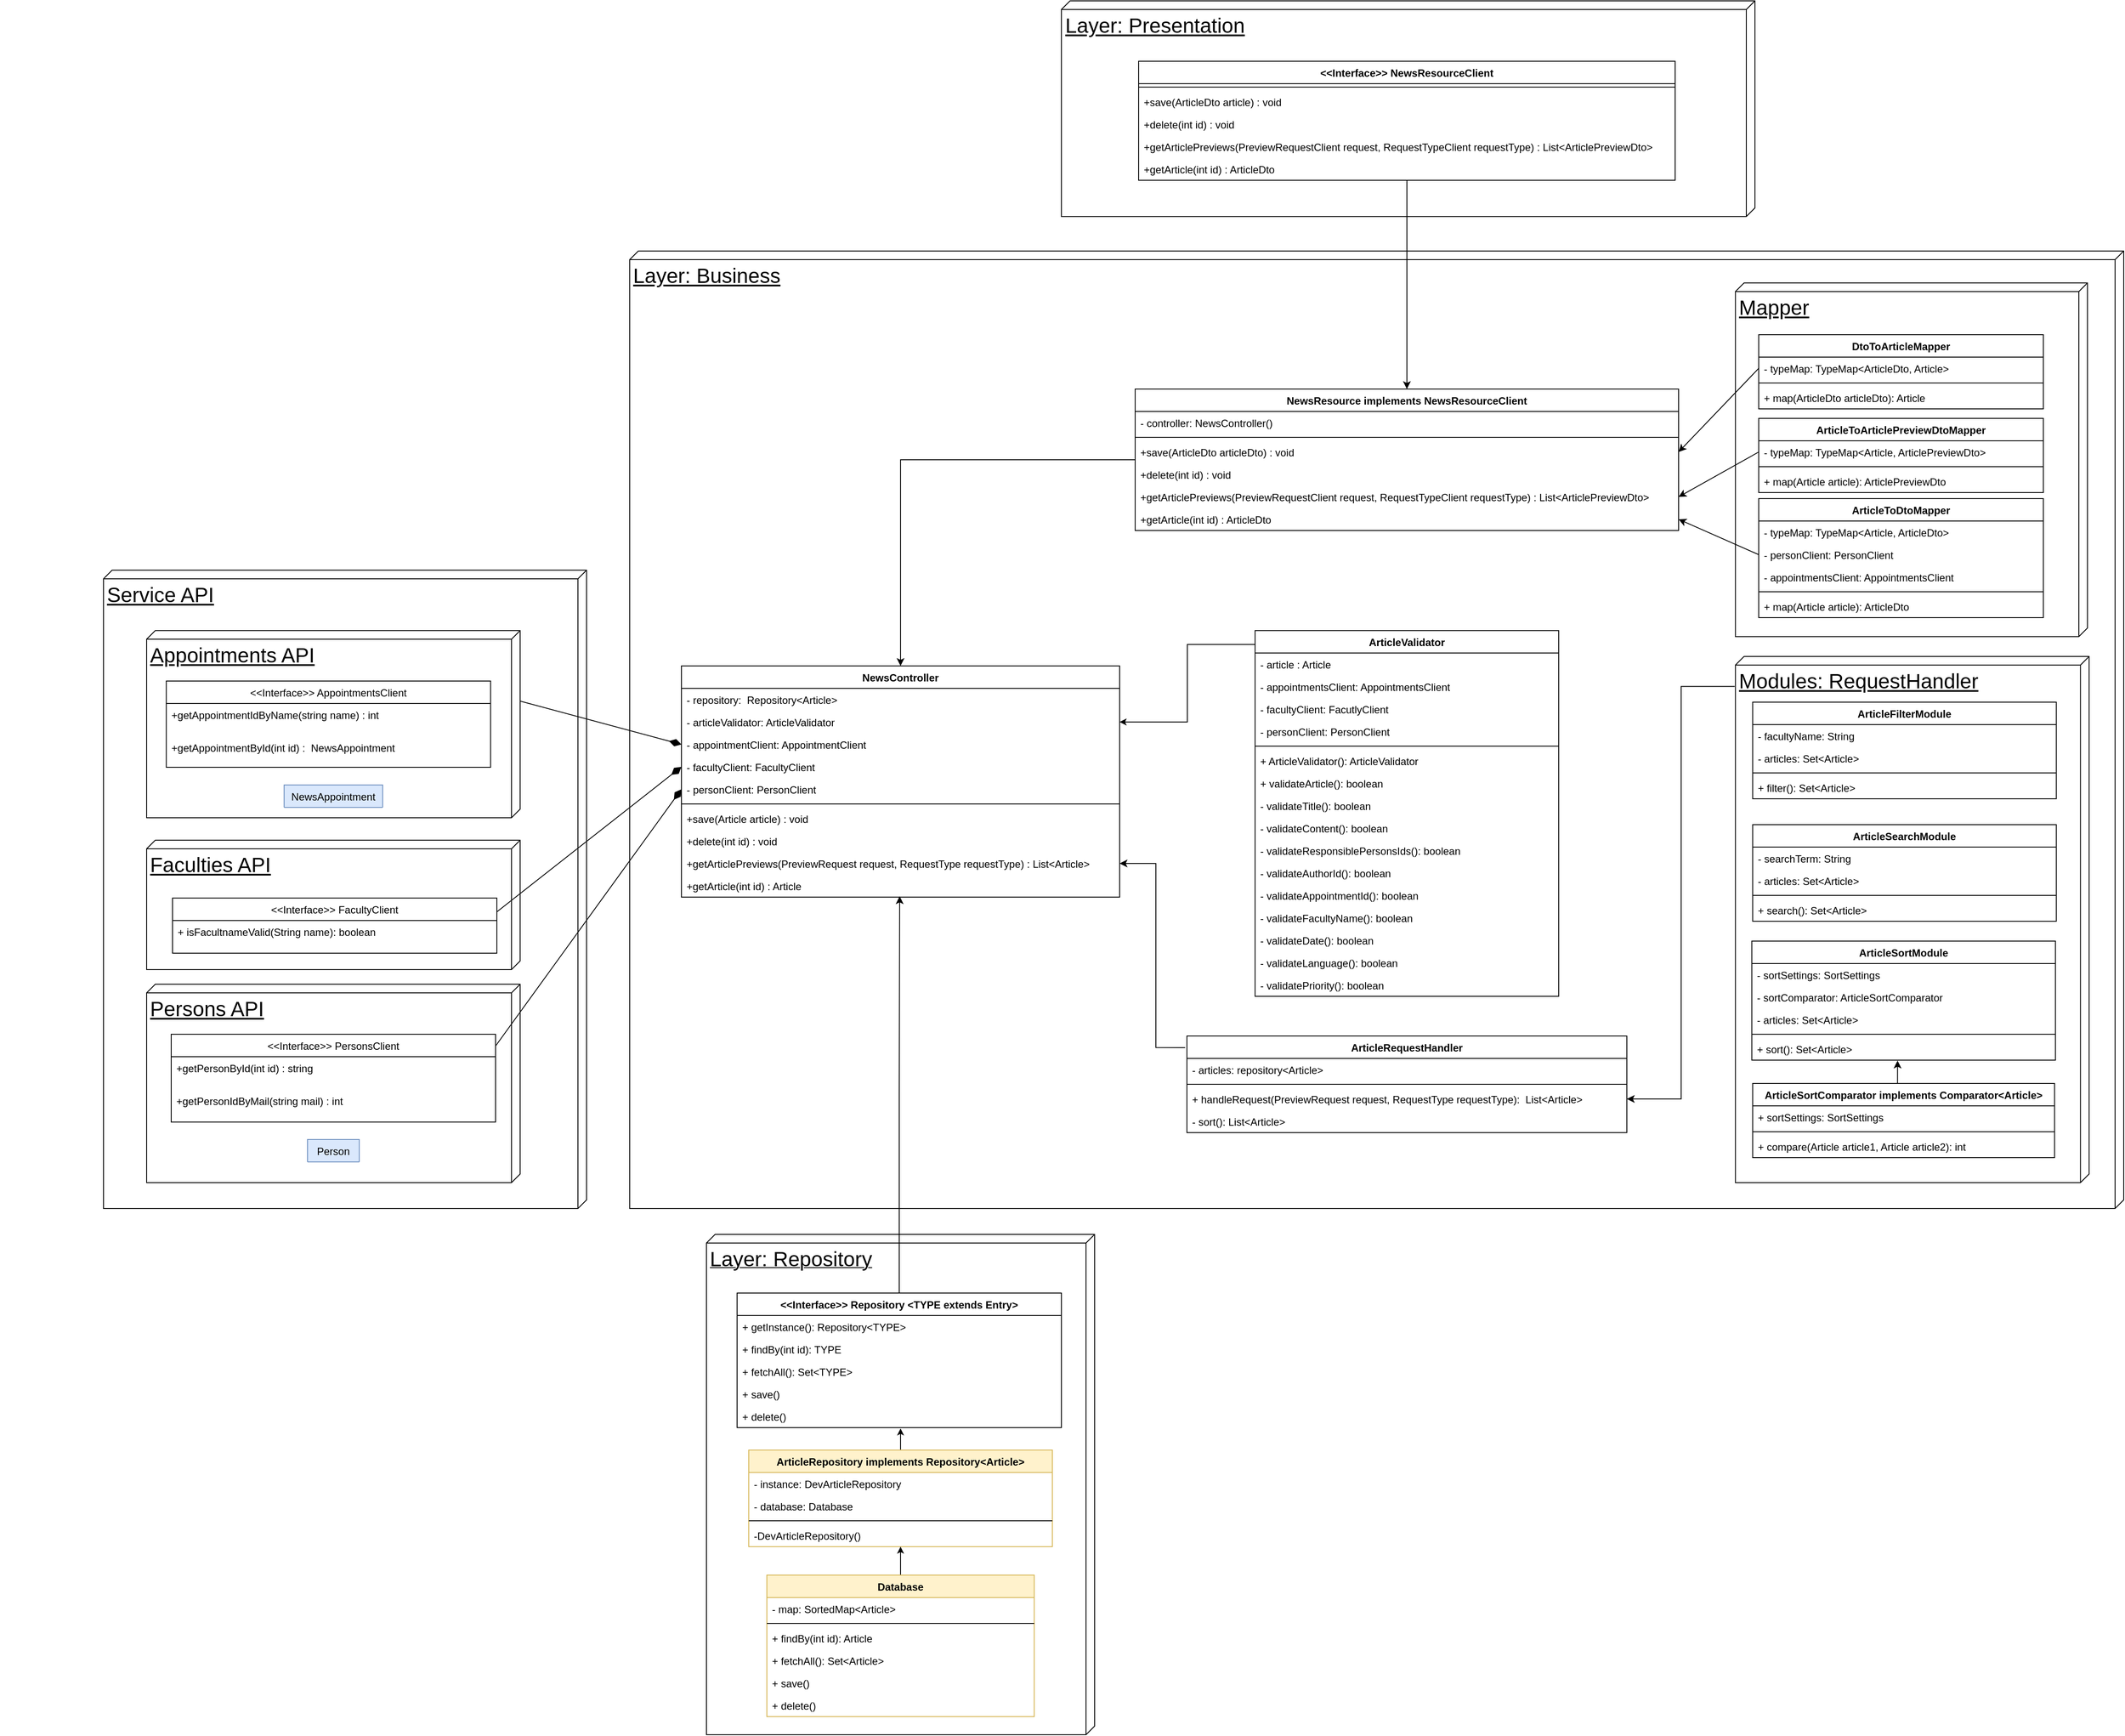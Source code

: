 <mxfile version="17.1.3" type="device" pages="2"><diagram id="4ZTBU8Xy4oPqbYIfTG9_" name="Page-1"><mxGraphModel dx="4890" dy="3466" grid="1" gridSize="10" guides="1" tooltips="1" connect="1" arrows="1" fold="1" page="1" pageScale="1" pageWidth="827" pageHeight="1169" math="0" shadow="0"><root><mxCell id="0"/><mxCell id="1" parent="0"/><mxCell id="EDsBQn2kOR5PVdy3JiQ8-169" value="Service API" style="verticalAlign=top;align=left;spacingTop=8;spacingLeft=2;spacingRight=12;shape=cube;size=10;direction=south;fontStyle=4;html=1;fontSize=24;" parent="1" vertex="1"><mxGeometry x="-270" y="-350" width="560" height="740" as="geometry"/></mxCell><mxCell id="1_0QAsJrFnqsV4FdA4kH-129" value="Layer: Presentation" style="verticalAlign=top;align=left;spacingTop=8;spacingLeft=2;spacingRight=12;shape=cube;size=10;direction=south;fontStyle=4;html=1;fontSize=24;" parent="1" vertex="1"><mxGeometry x="840.5" y="-1010" width="804" height="250" as="geometry"/></mxCell><mxCell id="1_0QAsJrFnqsV4FdA4kH-68" value="Layer: Business" style="verticalAlign=top;align=left;spacingTop=8;spacingLeft=2;spacingRight=12;shape=cube;size=10;direction=south;fontStyle=4;html=1;fontSize=24;" parent="1" vertex="1"><mxGeometry x="340" y="-720" width="1732" height="1110" as="geometry"/></mxCell><mxCell id="1_0QAsJrFnqsV4FdA4kH-34" value="&lt;font style=&quot;font-size: 24px&quot;&gt;Layer: Repository&lt;/font&gt;" style="verticalAlign=top;align=left;spacingTop=8;spacingLeft=2;spacingRight=12;shape=cube;size=10;direction=south;fontStyle=4;html=1;" parent="1" vertex="1"><mxGeometry x="429" y="420" width="450" height="580" as="geometry"/></mxCell><mxCell id="EDsBQn2kOR5PVdy3JiQ8-28" style="edgeStyle=orthogonalEdgeStyle;rounded=0;orthogonalLoop=1;jettySize=auto;html=1;exitX=0.5;exitY=0;exitDx=0;exitDy=0;entryX=0.498;entryY=0.962;entryDx=0;entryDy=0;entryPerimeter=0;" parent="1" source="1_0QAsJrFnqsV4FdA4kH-2" edge="1" target="H5XP5flyFGImHFRewjzC-2"><mxGeometry relative="1" as="geometry"><mxPoint x="561" y="220" as="targetPoint"/></mxGeometry></mxCell><mxCell id="1_0QAsJrFnqsV4FdA4kH-2" value="&lt;&lt;Interface&gt;&gt; Repository &lt;TYPE extends Entry&gt;" style="swimlane;fontStyle=1;childLayout=stackLayout;horizontal=1;startSize=26;fillColor=none;horizontalStack=0;resizeParent=1;resizeParentMax=0;resizeLast=0;collapsible=1;marginBottom=0;" parent="1" vertex="1"><mxGeometry x="464.5" y="488" width="376" height="156" as="geometry"/></mxCell><mxCell id="1_0QAsJrFnqsV4FdA4kH-4" value="+ getInstance(): Repository&lt;TYPE&gt;" style="text;strokeColor=none;fillColor=none;align=left;verticalAlign=top;spacingLeft=4;spacingRight=4;overflow=hidden;rotatable=0;points=[[0,0.5],[1,0.5]];portConstraint=eastwest;" parent="1_0QAsJrFnqsV4FdA4kH-2" vertex="1"><mxGeometry y="26" width="376" height="26" as="geometry"/></mxCell><mxCell id="EDsBQn2kOR5PVdy3JiQ8-17" value="+ findBy(int id): TYPE" style="text;strokeColor=none;fillColor=none;align=left;verticalAlign=top;spacingLeft=4;spacingRight=4;overflow=hidden;rotatable=0;points=[[0,0.5],[1,0.5]];portConstraint=eastwest;" parent="1_0QAsJrFnqsV4FdA4kH-2" vertex="1"><mxGeometry y="52" width="376" height="26" as="geometry"/></mxCell><mxCell id="EDsBQn2kOR5PVdy3JiQ8-19" value="+ fetchAll(): Set&lt;TYPE&gt;" style="text;strokeColor=none;fillColor=none;align=left;verticalAlign=top;spacingLeft=4;spacingRight=4;overflow=hidden;rotatable=0;points=[[0,0.5],[1,0.5]];portConstraint=eastwest;" parent="1_0QAsJrFnqsV4FdA4kH-2" vertex="1"><mxGeometry y="78" width="376" height="26" as="geometry"/></mxCell><mxCell id="1_0QAsJrFnqsV4FdA4kH-9" value="+ save()" style="text;strokeColor=none;fillColor=none;align=left;verticalAlign=top;spacingLeft=4;spacingRight=4;overflow=hidden;rotatable=0;points=[[0,0.5],[1,0.5]];portConstraint=eastwest;" parent="1_0QAsJrFnqsV4FdA4kH-2" vertex="1"><mxGeometry y="104" width="376" height="26" as="geometry"/></mxCell><mxCell id="EDsBQn2kOR5PVdy3JiQ8-18" value="+ delete()" style="text;strokeColor=none;fillColor=none;align=left;verticalAlign=top;spacingLeft=4;spacingRight=4;overflow=hidden;rotatable=0;points=[[0,0.5],[1,0.5]];portConstraint=eastwest;" parent="1_0QAsJrFnqsV4FdA4kH-2" vertex="1"><mxGeometry y="130" width="376" height="26" as="geometry"/></mxCell><mxCell id="EDsBQn2kOR5PVdy3JiQ8-205" style="edgeStyle=none;rounded=0;orthogonalLoop=1;jettySize=auto;html=1;exitX=0.5;exitY=0;exitDx=0;exitDy=0;entryX=0.504;entryY=1.038;entryDx=0;entryDy=0;entryPerimeter=0;endArrow=classic;endFill=1;endSize=5;" parent="1" source="1_0QAsJrFnqsV4FdA4kH-10" target="EDsBQn2kOR5PVdy3JiQ8-18" edge="1"><mxGeometry relative="1" as="geometry"/></mxCell><mxCell id="1_0QAsJrFnqsV4FdA4kH-10" value="ArticleRepository implements Repository&lt;Article&gt;" style="swimlane;fontStyle=1;align=center;verticalAlign=top;childLayout=stackLayout;horizontal=1;startSize=26;horizontalStack=0;resizeParent=1;resizeParentMax=0;resizeLast=0;collapsible=1;marginBottom=0;fillColor=#fff2cc;strokeColor=#d6b656;" parent="1" vertex="1"><mxGeometry x="478" y="670" width="352" height="112" as="geometry"><mxRectangle x="352.5" y="680" width="320" height="26" as="alternateBounds"/></mxGeometry></mxCell><mxCell id="1_0QAsJrFnqsV4FdA4kH-15" value="- instance: DevArticleRepository   " style="text;strokeColor=none;fillColor=none;align=left;verticalAlign=top;spacingLeft=4;spacingRight=4;overflow=hidden;rotatable=0;points=[[0,0.5],[1,0.5]];portConstraint=eastwest;" parent="1_0QAsJrFnqsV4FdA4kH-10" vertex="1"><mxGeometry y="26" width="352" height="26" as="geometry"/></mxCell><mxCell id="1_0QAsJrFnqsV4FdA4kH-11" value="- database: Database" style="text;strokeColor=none;fillColor=none;align=left;verticalAlign=top;spacingLeft=4;spacingRight=4;overflow=hidden;rotatable=0;points=[[0,0.5],[1,0.5]];portConstraint=eastwest;" parent="1_0QAsJrFnqsV4FdA4kH-10" vertex="1"><mxGeometry y="52" width="352" height="26" as="geometry"/></mxCell><mxCell id="1_0QAsJrFnqsV4FdA4kH-12" value="" style="line;strokeWidth=1;fillColor=none;align=left;verticalAlign=middle;spacingTop=-1;spacingLeft=3;spacingRight=3;rotatable=0;labelPosition=right;points=[];portConstraint=eastwest;" parent="1_0QAsJrFnqsV4FdA4kH-10" vertex="1"><mxGeometry y="78" width="352" height="8" as="geometry"/></mxCell><mxCell id="1_0QAsJrFnqsV4FdA4kH-13" value="-DevArticleRepository()" style="text;strokeColor=none;fillColor=none;align=left;verticalAlign=top;spacingLeft=4;spacingRight=4;overflow=hidden;rotatable=0;points=[[0,0.5],[1,0.5]];portConstraint=eastwest;" parent="1_0QAsJrFnqsV4FdA4kH-10" vertex="1"><mxGeometry y="86" width="352" height="26" as="geometry"/></mxCell><mxCell id="1_0QAsJrFnqsV4FdA4kH-30" value="NewsController" style="swimlane;fontStyle=1;align=center;verticalAlign=top;childLayout=stackLayout;horizontal=1;startSize=26;horizontalStack=0;resizeParent=1;resizeParentMax=0;resizeLast=0;collapsible=1;marginBottom=0;" parent="1" vertex="1"><mxGeometry x="400" y="-239" width="508" height="268" as="geometry"/></mxCell><mxCell id="1_0QAsJrFnqsV4FdA4kH-31" value="- repository:  Repository&lt;Article&gt;" style="text;strokeColor=none;fillColor=none;align=left;verticalAlign=top;spacingLeft=4;spacingRight=4;overflow=hidden;rotatable=0;points=[[0,0.5],[1,0.5]];portConstraint=eastwest;" parent="1_0QAsJrFnqsV4FdA4kH-30" vertex="1"><mxGeometry y="26" width="508" height="26" as="geometry"/></mxCell><mxCell id="EDsBQn2kOR5PVdy3JiQ8-207" value="- articleValidator: ArticleValidator" style="text;strokeColor=none;fillColor=none;align=left;verticalAlign=top;spacingLeft=4;spacingRight=4;overflow=hidden;rotatable=0;points=[[0,0.5],[1,0.5]];portConstraint=eastwest;" parent="1_0QAsJrFnqsV4FdA4kH-30" vertex="1"><mxGeometry y="52" width="508" height="26" as="geometry"/></mxCell><mxCell id="3g1zCIiKMx2jjxi3jQQK-9" value="- appointmentClient: AppointmentClient" style="text;strokeColor=none;fillColor=none;align=left;verticalAlign=top;spacingLeft=4;spacingRight=4;overflow=hidden;rotatable=0;points=[[0,0.5],[1,0.5]];portConstraint=eastwest;" parent="1_0QAsJrFnqsV4FdA4kH-30" vertex="1"><mxGeometry y="78" width="508" height="26" as="geometry"/></mxCell><mxCell id="1_0QAsJrFnqsV4FdA4kH-36" value="- facultyClient: FacultyClient" style="text;strokeColor=none;fillColor=none;align=left;verticalAlign=top;spacingLeft=4;spacingRight=4;overflow=hidden;rotatable=0;points=[[0,0.5],[1,0.5]];portConstraint=eastwest;" parent="1_0QAsJrFnqsV4FdA4kH-30" vertex="1"><mxGeometry y="104" width="508" height="26" as="geometry"/></mxCell><mxCell id="1_0QAsJrFnqsV4FdA4kH-35" value="- personClient: PersonClient" style="text;strokeColor=none;fillColor=none;align=left;verticalAlign=top;spacingLeft=4;spacingRight=4;overflow=hidden;rotatable=0;points=[[0,0.5],[1,0.5]];portConstraint=eastwest;" parent="1_0QAsJrFnqsV4FdA4kH-30" vertex="1"><mxGeometry y="130" width="508" height="26" as="geometry"/></mxCell><mxCell id="1_0QAsJrFnqsV4FdA4kH-32" value="" style="line;strokeWidth=1;fillColor=none;align=left;verticalAlign=middle;spacingTop=-1;spacingLeft=3;spacingRight=3;rotatable=0;labelPosition=right;points=[];portConstraint=eastwest;" parent="1_0QAsJrFnqsV4FdA4kH-30" vertex="1"><mxGeometry y="156" width="508" height="8" as="geometry"/></mxCell><mxCell id="1_0QAsJrFnqsV4FdA4kH-33" value="+save(Article article) : void" style="text;strokeColor=none;fillColor=none;align=left;verticalAlign=top;spacingLeft=4;spacingRight=4;overflow=hidden;rotatable=0;points=[[0,0.5],[1,0.5]];portConstraint=eastwest;" parent="1_0QAsJrFnqsV4FdA4kH-30" vertex="1"><mxGeometry y="164" width="508" height="26" as="geometry"/></mxCell><mxCell id="1_0QAsJrFnqsV4FdA4kH-37" value="+delete(int id) : void" style="text;strokeColor=none;fillColor=none;align=left;verticalAlign=top;spacingLeft=4;spacingRight=4;overflow=hidden;rotatable=0;points=[[0,0.5],[1,0.5]];portConstraint=eastwest;" parent="1_0QAsJrFnqsV4FdA4kH-30" vertex="1"><mxGeometry y="190" width="508" height="26" as="geometry"/></mxCell><mxCell id="H5XP5flyFGImHFRewjzC-1" value="+getArticlePreviews(PreviewRequest request, RequestType requestType) : List&lt;Article&gt;" style="text;align=left;verticalAlign=top;spacingLeft=4;spacingRight=4;overflow=hidden;rotatable=0;points=[[0,0.5],[1,0.5]];portConstraint=eastwest;" parent="1_0QAsJrFnqsV4FdA4kH-30" vertex="1"><mxGeometry y="216" width="508" height="26" as="geometry"/></mxCell><mxCell id="H5XP5flyFGImHFRewjzC-2" value="+getArticle(int id) : Article" style="text;align=left;verticalAlign=top;spacingLeft=4;spacingRight=4;overflow=hidden;rotatable=0;points=[[0,0.5],[1,0.5]];portConstraint=eastwest;" parent="1_0QAsJrFnqsV4FdA4kH-30" vertex="1"><mxGeometry y="242" width="508" height="26" as="geometry"/></mxCell><mxCell id="g-27EiF-iKZpJm5gCd2I-41" style="edgeStyle=none;rounded=0;orthogonalLoop=1;jettySize=auto;html=1;entryX=0.5;entryY=0;entryDx=0;entryDy=0;" edge="1" parent="1" source="1_0QAsJrFnqsV4FdA4kH-118" target="g-27EiF-iKZpJm5gCd2I-1"><mxGeometry relative="1" as="geometry"/></mxCell><mxCell id="1_0QAsJrFnqsV4FdA4kH-118" value="&lt;&lt;Interface&gt;&gt; NewsResourceClient" style="swimlane;fontStyle=1;align=center;verticalAlign=top;childLayout=stackLayout;horizontal=1;startSize=26;horizontalStack=0;resizeParent=1;resizeParentMax=0;resizeLast=0;collapsible=1;marginBottom=0;" parent="1" vertex="1"><mxGeometry x="930" y="-940" width="622" height="138" as="geometry"/></mxCell><mxCell id="1_0QAsJrFnqsV4FdA4kH-122" value="" style="line;strokeWidth=1;fillColor=none;align=left;verticalAlign=middle;spacingTop=-1;spacingLeft=3;spacingRight=3;rotatable=0;labelPosition=right;points=[];portConstraint=eastwest;" parent="1_0QAsJrFnqsV4FdA4kH-118" vertex="1"><mxGeometry y="26" width="622" height="8" as="geometry"/></mxCell><mxCell id="1_0QAsJrFnqsV4FdA4kH-123" value="+save(ArticleDto article) : void" style="text;strokeColor=none;fillColor=none;align=left;verticalAlign=top;spacingLeft=4;spacingRight=4;overflow=hidden;rotatable=0;points=[[0,0.5],[1,0.5]];portConstraint=eastwest;" parent="1_0QAsJrFnqsV4FdA4kH-118" vertex="1"><mxGeometry y="34" width="622" height="26" as="geometry"/></mxCell><mxCell id="1_0QAsJrFnqsV4FdA4kH-124" value="+delete(int id) : void" style="text;strokeColor=none;fillColor=none;align=left;verticalAlign=top;spacingLeft=4;spacingRight=4;overflow=hidden;rotatable=0;points=[[0,0.5],[1,0.5]];portConstraint=eastwest;" parent="1_0QAsJrFnqsV4FdA4kH-118" vertex="1"><mxGeometry y="60" width="622" height="26" as="geometry"/></mxCell><mxCell id="1_0QAsJrFnqsV4FdA4kH-125" value="+getArticlePreviews(PreviewRequestClient request, RequestTypeClient requestType) : List&lt;ArticlePreviewDto&gt;" style="text;align=left;verticalAlign=top;spacingLeft=4;spacingRight=4;overflow=hidden;rotatable=0;points=[[0,0.5],[1,0.5]];portConstraint=eastwest;" parent="1_0QAsJrFnqsV4FdA4kH-118" vertex="1"><mxGeometry y="86" width="622" height="26" as="geometry"/></mxCell><mxCell id="1_0QAsJrFnqsV4FdA4kH-126" value="+getArticle(int id) : ArticleDto" style="text;align=left;verticalAlign=top;spacingLeft=4;spacingRight=4;overflow=hidden;rotatable=0;points=[[0,0.5],[1,0.5]];portConstraint=eastwest;" parent="1_0QAsJrFnqsV4FdA4kH-118" vertex="1"><mxGeometry y="112" width="622" height="26" as="geometry"/></mxCell><mxCell id="EDsBQn2kOR5PVdy3JiQ8-204" style="edgeStyle=none;rounded=0;orthogonalLoop=1;jettySize=auto;html=1;exitX=0.5;exitY=0;exitDx=0;exitDy=0;endArrow=classic;endFill=1;endSize=5;" parent="1" source="EDsBQn2kOR5PVdy3JiQ8-2" target="1_0QAsJrFnqsV4FdA4kH-13" edge="1"><mxGeometry relative="1" as="geometry"/></mxCell><mxCell id="EDsBQn2kOR5PVdy3JiQ8-2" value="Database" style="swimlane;fontStyle=1;align=center;verticalAlign=top;childLayout=stackLayout;horizontal=1;startSize=26;horizontalStack=0;resizeParent=1;resizeParentMax=0;resizeLast=0;collapsible=1;marginBottom=0;fillColor=#fff2cc;strokeColor=#d6b656;" parent="1" vertex="1"><mxGeometry x="499" y="815" width="310" height="164" as="geometry"><mxRectangle x="373.5" y="825" width="80" height="26" as="alternateBounds"/></mxGeometry></mxCell><mxCell id="EDsBQn2kOR5PVdy3JiQ8-4" value="- map: SortedMap&lt;Article&gt;" style="text;strokeColor=none;fillColor=none;align=left;verticalAlign=top;spacingLeft=4;spacingRight=4;overflow=hidden;rotatable=0;points=[[0,0.5],[1,0.5]];portConstraint=eastwest;" parent="EDsBQn2kOR5PVdy3JiQ8-2" vertex="1"><mxGeometry y="26" width="310" height="26" as="geometry"/></mxCell><mxCell id="EDsBQn2kOR5PVdy3JiQ8-5" value="" style="line;strokeWidth=1;fillColor=none;align=left;verticalAlign=middle;spacingTop=-1;spacingLeft=3;spacingRight=3;rotatable=0;labelPosition=right;points=[];portConstraint=eastwest;" parent="EDsBQn2kOR5PVdy3JiQ8-2" vertex="1"><mxGeometry y="52" width="310" height="8" as="geometry"/></mxCell><mxCell id="EDsBQn2kOR5PVdy3JiQ8-11" value="+ findBy(int id): Article" style="text;strokeColor=none;fillColor=none;align=left;verticalAlign=top;spacingLeft=4;spacingRight=4;overflow=hidden;rotatable=0;points=[[0,0.5],[1,0.5]];portConstraint=eastwest;" parent="EDsBQn2kOR5PVdy3JiQ8-2" vertex="1"><mxGeometry y="60" width="310" height="26" as="geometry"/></mxCell><mxCell id="EDsBQn2kOR5PVdy3JiQ8-15" value="+ fetchAll(): Set&lt;Article&gt;" style="text;strokeColor=none;fillColor=none;align=left;verticalAlign=top;spacingLeft=4;spacingRight=4;overflow=hidden;rotatable=0;points=[[0,0.5],[1,0.5]];portConstraint=eastwest;" parent="EDsBQn2kOR5PVdy3JiQ8-2" vertex="1"><mxGeometry y="86" width="310" height="26" as="geometry"/></mxCell><mxCell id="EDsBQn2kOR5PVdy3JiQ8-6" value="+ save()" style="text;strokeColor=none;fillColor=none;align=left;verticalAlign=top;spacingLeft=4;spacingRight=4;overflow=hidden;rotatable=0;points=[[0,0.5],[1,0.5]];portConstraint=eastwest;" parent="EDsBQn2kOR5PVdy3JiQ8-2" vertex="1"><mxGeometry y="112" width="310" height="26" as="geometry"/></mxCell><mxCell id="EDsBQn2kOR5PVdy3JiQ8-10" value="+ delete()" style="text;strokeColor=none;fillColor=none;align=left;verticalAlign=top;spacingLeft=4;spacingRight=4;overflow=hidden;rotatable=0;points=[[0,0.5],[1,0.5]];portConstraint=eastwest;" parent="EDsBQn2kOR5PVdy3JiQ8-2" vertex="1"><mxGeometry y="138" width="310" height="26" as="geometry"/></mxCell><mxCell id="H5XP5flyFGImHFRewjzC-19" style="edgeStyle=orthogonalEdgeStyle;rounded=0;orthogonalLoop=1;jettySize=auto;html=1;exitX=0.057;exitY=1.002;exitDx=0;exitDy=0;exitPerimeter=0;entryX=1;entryY=0.5;entryDx=0;entryDy=0;" parent="1" source="EDsBQn2kOR5PVdy3JiQ8-30" target="EDsBQn2kOR5PVdy3JiQ8-105" edge="1"><mxGeometry relative="1" as="geometry"/></mxCell><mxCell id="EDsBQn2kOR5PVdy3JiQ8-30" value="Modules: RequestHandler" style="verticalAlign=top;align=left;spacingTop=8;spacingLeft=2;spacingRight=12;shape=cube;size=10;direction=south;fontStyle=4;html=1;fontSize=24;" parent="1" vertex="1"><mxGeometry x="1621.86" y="-250" width="410" height="610" as="geometry"/></mxCell><mxCell id="EDsBQn2kOR5PVdy3JiQ8-74" value="ArticleFilterModule" style="swimlane;fontStyle=1;align=center;verticalAlign=top;childLayout=stackLayout;horizontal=1;startSize=26;horizontalStack=0;resizeParent=1;resizeParentMax=0;resizeLast=0;collapsible=1;marginBottom=0;" parent="1" vertex="1"><mxGeometry x="1641.86" y="-197" width="352" height="112" as="geometry"/></mxCell><mxCell id="EDsBQn2kOR5PVdy3JiQ8-76" value="- facultyName: String" style="text;strokeColor=none;fillColor=none;align=left;verticalAlign=top;spacingLeft=4;spacingRight=4;overflow=hidden;rotatable=0;points=[[0,0.5],[1,0.5]];portConstraint=eastwest;" parent="EDsBQn2kOR5PVdy3JiQ8-74" vertex="1"><mxGeometry y="26" width="352" height="26" as="geometry"/></mxCell><mxCell id="EDsBQn2kOR5PVdy3JiQ8-75" value="- articles: Set&lt;Article&gt;" style="text;strokeColor=none;fillColor=none;align=left;verticalAlign=top;spacingLeft=4;spacingRight=4;overflow=hidden;rotatable=0;points=[[0,0.5],[1,0.5]];portConstraint=eastwest;" parent="EDsBQn2kOR5PVdy3JiQ8-74" vertex="1"><mxGeometry y="52" width="352" height="26" as="geometry"/></mxCell><mxCell id="EDsBQn2kOR5PVdy3JiQ8-77" value="" style="line;strokeWidth=1;fillColor=none;align=left;verticalAlign=middle;spacingTop=-1;spacingLeft=3;spacingRight=3;rotatable=0;labelPosition=right;points=[];portConstraint=eastwest;" parent="EDsBQn2kOR5PVdy3JiQ8-74" vertex="1"><mxGeometry y="78" width="352" height="8" as="geometry"/></mxCell><mxCell id="EDsBQn2kOR5PVdy3JiQ8-78" value="+ filter(): Set&lt;Article&gt;" style="text;strokeColor=none;fillColor=none;align=left;verticalAlign=top;spacingLeft=4;spacingRight=4;overflow=hidden;rotatable=0;points=[[0,0.5],[1,0.5]];portConstraint=eastwest;" parent="EDsBQn2kOR5PVdy3JiQ8-74" vertex="1"><mxGeometry y="86" width="352" height="26" as="geometry"/></mxCell><mxCell id="EDsBQn2kOR5PVdy3JiQ8-79" value="ArticleSearchModule" style="swimlane;fontStyle=1;align=center;verticalAlign=top;childLayout=stackLayout;horizontal=1;startSize=26;horizontalStack=0;resizeParent=1;resizeParentMax=0;resizeLast=0;collapsible=1;marginBottom=0;" parent="1" vertex="1"><mxGeometry x="1641.86" y="-55" width="352" height="112" as="geometry"/></mxCell><mxCell id="EDsBQn2kOR5PVdy3JiQ8-80" value="- searchTerm: String" style="text;strokeColor=none;fillColor=none;align=left;verticalAlign=top;spacingLeft=4;spacingRight=4;overflow=hidden;rotatable=0;points=[[0,0.5],[1,0.5]];portConstraint=eastwest;" parent="EDsBQn2kOR5PVdy3JiQ8-79" vertex="1"><mxGeometry y="26" width="352" height="26" as="geometry"/></mxCell><mxCell id="EDsBQn2kOR5PVdy3JiQ8-81" value="- articles: Set&lt;Article&gt;" style="text;strokeColor=none;fillColor=none;align=left;verticalAlign=top;spacingLeft=4;spacingRight=4;overflow=hidden;rotatable=0;points=[[0,0.5],[1,0.5]];portConstraint=eastwest;" parent="EDsBQn2kOR5PVdy3JiQ8-79" vertex="1"><mxGeometry y="52" width="352" height="26" as="geometry"/></mxCell><mxCell id="EDsBQn2kOR5PVdy3JiQ8-82" value="" style="line;strokeWidth=1;fillColor=none;align=left;verticalAlign=middle;spacingTop=-1;spacingLeft=3;spacingRight=3;rotatable=0;labelPosition=right;points=[];portConstraint=eastwest;" parent="EDsBQn2kOR5PVdy3JiQ8-79" vertex="1"><mxGeometry y="78" width="352" height="8" as="geometry"/></mxCell><mxCell id="EDsBQn2kOR5PVdy3JiQ8-83" value="+ search(): Set&lt;Article&gt;" style="text;strokeColor=none;fillColor=none;align=left;verticalAlign=top;spacingLeft=4;spacingRight=4;overflow=hidden;rotatable=0;points=[[0,0.5],[1,0.5]];portConstraint=eastwest;" parent="EDsBQn2kOR5PVdy3JiQ8-79" vertex="1"><mxGeometry y="86" width="352" height="26" as="geometry"/></mxCell><mxCell id="EDsBQn2kOR5PVdy3JiQ8-84" value="ArticleSortModule" style="swimlane;fontStyle=1;align=center;verticalAlign=top;childLayout=stackLayout;horizontal=1;startSize=26;horizontalStack=0;resizeParent=1;resizeParentMax=0;resizeLast=0;collapsible=1;marginBottom=0;" parent="1" vertex="1"><mxGeometry x="1640.86" y="80" width="352" height="138" as="geometry"/></mxCell><mxCell id="EDsBQn2kOR5PVdy3JiQ8-85" value="- sortSettings: SortSettings" style="text;strokeColor=none;fillColor=none;align=left;verticalAlign=top;spacingLeft=4;spacingRight=4;overflow=hidden;rotatable=0;points=[[0,0.5],[1,0.5]];portConstraint=eastwest;" parent="EDsBQn2kOR5PVdy3JiQ8-84" vertex="1"><mxGeometry y="26" width="352" height="26" as="geometry"/></mxCell><mxCell id="EDsBQn2kOR5PVdy3JiQ8-97" value="- sortComparator: ArticleSortComparator" style="text;strokeColor=none;fillColor=none;align=left;verticalAlign=top;spacingLeft=4;spacingRight=4;overflow=hidden;rotatable=0;points=[[0,0.5],[1,0.5]];portConstraint=eastwest;" parent="EDsBQn2kOR5PVdy3JiQ8-84" vertex="1"><mxGeometry y="52" width="352" height="26" as="geometry"/></mxCell><mxCell id="EDsBQn2kOR5PVdy3JiQ8-86" value="- articles: Set&lt;Article&gt;" style="text;strokeColor=none;fillColor=none;align=left;verticalAlign=top;spacingLeft=4;spacingRight=4;overflow=hidden;rotatable=0;points=[[0,0.5],[1,0.5]];portConstraint=eastwest;" parent="EDsBQn2kOR5PVdy3JiQ8-84" vertex="1"><mxGeometry y="78" width="352" height="26" as="geometry"/></mxCell><mxCell id="EDsBQn2kOR5PVdy3JiQ8-87" value="" style="line;strokeWidth=1;fillColor=none;align=left;verticalAlign=middle;spacingTop=-1;spacingLeft=3;spacingRight=3;rotatable=0;labelPosition=right;points=[];portConstraint=eastwest;" parent="EDsBQn2kOR5PVdy3JiQ8-84" vertex="1"><mxGeometry y="104" width="352" height="8" as="geometry"/></mxCell><mxCell id="EDsBQn2kOR5PVdy3JiQ8-88" value="+ sort(): Set&lt;Article&gt;" style="text;strokeColor=none;fillColor=none;align=left;verticalAlign=top;spacingLeft=4;spacingRight=4;overflow=hidden;rotatable=0;points=[[0,0.5],[1,0.5]];portConstraint=eastwest;" parent="EDsBQn2kOR5PVdy3JiQ8-84" vertex="1"><mxGeometry y="112" width="352" height="26" as="geometry"/></mxCell><mxCell id="EDsBQn2kOR5PVdy3JiQ8-96" style="edgeStyle=orthogonalEdgeStyle;rounded=0;orthogonalLoop=1;jettySize=auto;html=1;exitX=0.5;exitY=0;exitDx=0;exitDy=0;entryX=0.48;entryY=1.02;entryDx=0;entryDy=0;entryPerimeter=0;endArrow=classic;endFill=1;" parent="1" source="EDsBQn2kOR5PVdy3JiQ8-89" target="EDsBQn2kOR5PVdy3JiQ8-88" edge="1"><mxGeometry relative="1" as="geometry"/></mxCell><mxCell id="EDsBQn2kOR5PVdy3JiQ8-89" value="ArticleSortComparator implements Comparator&lt;Article&gt;" style="swimlane;fontStyle=1;align=center;verticalAlign=top;childLayout=stackLayout;horizontal=1;startSize=26;horizontalStack=0;resizeParent=1;resizeParentMax=0;resizeLast=0;collapsible=1;marginBottom=0;" parent="1" vertex="1"><mxGeometry x="1641.86" y="245" width="350" height="86" as="geometry"/></mxCell><mxCell id="EDsBQn2kOR5PVdy3JiQ8-90" value="+ sortSettings: SortSettings" style="text;strokeColor=none;fillColor=none;align=left;verticalAlign=top;spacingLeft=4;spacingRight=4;overflow=hidden;rotatable=0;points=[[0,0.5],[1,0.5]];portConstraint=eastwest;" parent="EDsBQn2kOR5PVdy3JiQ8-89" vertex="1"><mxGeometry y="26" width="350" height="26" as="geometry"/></mxCell><mxCell id="EDsBQn2kOR5PVdy3JiQ8-92" value="" style="line;strokeWidth=1;fillColor=none;align=left;verticalAlign=middle;spacingTop=-1;spacingLeft=3;spacingRight=3;rotatable=0;labelPosition=right;points=[];portConstraint=eastwest;" parent="EDsBQn2kOR5PVdy3JiQ8-89" vertex="1"><mxGeometry y="52" width="350" height="8" as="geometry"/></mxCell><mxCell id="EDsBQn2kOR5PVdy3JiQ8-93" value="+ compare(Article article1, Article article2): int" style="text;strokeColor=none;fillColor=none;align=left;verticalAlign=top;spacingLeft=4;spacingRight=4;overflow=hidden;rotatable=0;points=[[0,0.5],[1,0.5]];portConstraint=eastwest;" parent="EDsBQn2kOR5PVdy3JiQ8-89" vertex="1"><mxGeometry y="60" width="350" height="26" as="geometry"/></mxCell><mxCell id="H5XP5flyFGImHFRewjzC-18" style="rounded=0;orthogonalLoop=1;jettySize=auto;html=1;entryX=1;entryY=0.5;entryDx=0;entryDy=0;exitX=-0.004;exitY=0.12;exitDx=0;exitDy=0;exitPerimeter=0;edgeStyle=orthogonalEdgeStyle;" parent="1" source="EDsBQn2kOR5PVdy3JiQ8-98" target="H5XP5flyFGImHFRewjzC-1" edge="1"><mxGeometry relative="1" as="geometry"><Array as="points"><mxPoint x="950" y="203"/><mxPoint x="950" y="-10"/></Array></mxGeometry></mxCell><mxCell id="EDsBQn2kOR5PVdy3JiQ8-98" value="ArticleRequestHandler" style="swimlane;fontStyle=1;align=center;verticalAlign=top;childLayout=stackLayout;horizontal=1;startSize=26;horizontalStack=0;resizeParent=1;resizeParentMax=0;resizeLast=0;collapsible=1;marginBottom=0;" parent="1" vertex="1"><mxGeometry x="986" y="190" width="510" height="112" as="geometry"><mxRectangle x="1080.0" y="-200" width="150" height="26" as="alternateBounds"/></mxGeometry></mxCell><mxCell id="EDsBQn2kOR5PVdy3JiQ8-115" value="- articles: repository&lt;Article&gt;" style="text;strokeColor=none;fillColor=none;align=left;verticalAlign=top;spacingLeft=4;spacingRight=4;overflow=hidden;rotatable=0;points=[[0,0.5],[1,0.5]];portConstraint=eastwest;" parent="EDsBQn2kOR5PVdy3JiQ8-98" vertex="1"><mxGeometry y="26" width="510" height="26" as="geometry"/></mxCell><mxCell id="EDsBQn2kOR5PVdy3JiQ8-101" value="" style="line;strokeWidth=1;fillColor=none;align=left;verticalAlign=middle;spacingTop=-1;spacingLeft=3;spacingRight=3;rotatable=0;labelPosition=right;points=[];portConstraint=eastwest;" parent="EDsBQn2kOR5PVdy3JiQ8-98" vertex="1"><mxGeometry y="52" width="510" height="8" as="geometry"/></mxCell><mxCell id="EDsBQn2kOR5PVdy3JiQ8-105" value="+ handleRequest(PreviewRequest request, RequestType requestType):  List&lt;Article&gt;" style="text;strokeColor=none;fillColor=none;align=left;verticalAlign=top;spacingLeft=4;spacingRight=4;overflow=hidden;rotatable=0;points=[[0,0.5],[1,0.5]];portConstraint=eastwest;" parent="EDsBQn2kOR5PVdy3JiQ8-98" vertex="1"><mxGeometry y="60" width="510" height="26" as="geometry"/></mxCell><mxCell id="EDsBQn2kOR5PVdy3JiQ8-103" value="- sort(): List&lt;Article&gt;" style="text;strokeColor=none;fillColor=none;align=left;verticalAlign=top;spacingLeft=4;spacingRight=4;overflow=hidden;rotatable=0;points=[[0,0.5],[1,0.5]];portConstraint=eastwest;" parent="EDsBQn2kOR5PVdy3JiQ8-98" vertex="1"><mxGeometry y="86" width="510" height="26" as="geometry"/></mxCell><mxCell id="3g1zCIiKMx2jjxi3jQQK-18" value="" style="endArrow=diamondThin;endFill=1;endSize=12;html=1;rounded=0;fontSize=24;exitX=0.999;exitY=0.14;exitDx=0;exitDy=0;entryX=0;entryY=0.5;entryDx=0;entryDy=0;exitPerimeter=0;" parent="1" source="3g1zCIiKMx2jjxi3jQQK-10" target="3g1zCIiKMx2jjxi3jQQK-9" edge="1"><mxGeometry width="160" relative="1" as="geometry"><mxPoint x="80" y="19.999" as="sourcePoint"/><mxPoint x="379" y="146.06" as="targetPoint"/></mxGeometry></mxCell><mxCell id="EDsBQn2kOR5PVdy3JiQ8-173" value="" style="group" parent="1" vertex="1" connectable="0"><mxGeometry x="-220" y="-37" width="433" height="150" as="geometry"/></mxCell><mxCell id="EDsBQn2kOR5PVdy3JiQ8-170" value="Faculties API" style="verticalAlign=top;align=left;spacingTop=8;spacingLeft=2;spacingRight=12;shape=cube;size=10;direction=south;fontStyle=4;html=1;fontSize=24;" parent="EDsBQn2kOR5PVdy3JiQ8-173" vertex="1"><mxGeometry width="433" height="150" as="geometry"/></mxCell><mxCell id="EDsBQn2kOR5PVdy3JiQ8-171" value="&lt;&lt;Interface&gt;&gt; FacultyClient" style="swimlane;fontStyle=0;childLayout=stackLayout;horizontal=1;startSize=26;fillColor=none;horizontalStack=0;resizeParent=1;resizeParentMax=0;resizeLast=0;collapsible=1;marginBottom=0;" parent="EDsBQn2kOR5PVdy3JiQ8-173" vertex="1"><mxGeometry x="30" y="67.134" width="376" height="63.87" as="geometry"><mxRectangle x="30" y="67.134" width="180" height="26" as="alternateBounds"/></mxGeometry></mxCell><mxCell id="EDsBQn2kOR5PVdy3JiQ8-172" value="+ isFacultnameValid(String name): boolean " style="text;strokeColor=none;fillColor=none;align=left;verticalAlign=top;spacingLeft=4;spacingRight=4;overflow=hidden;rotatable=0;points=[[0,0.5],[1,0.5]];portConstraint=eastwest;" parent="EDsBQn2kOR5PVdy3JiQ8-171" vertex="1"><mxGeometry y="26" width="376" height="37.87" as="geometry"/></mxCell><mxCell id="EDsBQn2kOR5PVdy3JiQ8-174" style="edgeStyle=none;rounded=0;orthogonalLoop=1;jettySize=auto;html=1;entryX=0;entryY=0.5;entryDx=0;entryDy=0;endArrow=diamondThin;endFill=1;endSize=12;exitX=1;exitY=0.25;exitDx=0;exitDy=0;" parent="1" source="EDsBQn2kOR5PVdy3JiQ8-171" target="1_0QAsJrFnqsV4FdA4kH-36" edge="1"><mxGeometry relative="1" as="geometry"/></mxCell><mxCell id="EDsBQn2kOR5PVdy3JiQ8-175" value="" style="group" parent="1" vertex="1" connectable="0"><mxGeometry x="-390" y="180" width="433" height="530" as="geometry"/></mxCell><mxCell id="EDsBQn2kOR5PVdy3JiQ8-176" value="Persons API" style="verticalAlign=top;align=left;spacingTop=8;spacingLeft=2;spacingRight=12;shape=cube;size=10;direction=south;fontStyle=4;html=1;fontSize=24;" parent="EDsBQn2kOR5PVdy3JiQ8-175" vertex="1"><mxGeometry x="170" y="-50" width="433" height="230" as="geometry"/></mxCell><mxCell id="EDsBQn2kOR5PVdy3JiQ8-179" value="&lt;&lt;Interface&gt;&gt; PersonsClient" style="swimlane;fontStyle=0;childLayout=stackLayout;horizontal=1;startSize=26;fillColor=none;horizontalStack=0;resizeParent=1;resizeParentMax=0;resizeLast=0;collapsible=1;marginBottom=0;swimlaneLine=1;glass=0;rounded=0;shadow=0;sketch=0;" parent="EDsBQn2kOR5PVdy3JiQ8-175" vertex="1"><mxGeometry x="198.5" y="8" width="376" height="101.739" as="geometry"/></mxCell><mxCell id="EDsBQn2kOR5PVdy3JiQ8-180" value="+getPersonById(int id) : string" style="text;strokeColor=none;fillColor=none;align=left;verticalAlign=top;spacingLeft=4;spacingRight=4;overflow=hidden;rotatable=0;points=[[0,0.5],[1,0.5]];portConstraint=eastwest;" parent="EDsBQn2kOR5PVdy3JiQ8-179" vertex="1"><mxGeometry y="26" width="376" height="37.87" as="geometry"/></mxCell><mxCell id="EDsBQn2kOR5PVdy3JiQ8-181" value="+getPersonIdByMail(string mail) : int" style="text;strokeColor=none;fillColor=none;align=left;verticalAlign=top;spacingLeft=4;spacingRight=4;overflow=hidden;rotatable=0;points=[[0,0.5],[1,0.5]];portConstraint=eastwest;" parent="EDsBQn2kOR5PVdy3JiQ8-179" vertex="1"><mxGeometry y="63.87" width="376" height="37.87" as="geometry"/></mxCell><mxCell id="EDsBQn2kOR5PVdy3JiQ8-183" value="Person" style="swimlane;fontStyle=0;childLayout=stackLayout;horizontal=1;startSize=26;fillColor=#dae8fc;horizontalStack=0;resizeParent=1;resizeParentMax=0;resizeLast=0;collapsible=1;marginBottom=0;fontSize=12;container=0;strokeColor=#6c8ebf;" parent="EDsBQn2kOR5PVdy3JiQ8-175" vertex="1" collapsed="1"><mxGeometry x="356.5" y="130.0" width="60" height="26" as="geometry"><mxRectangle x="186.5" y="180.0" width="150" height="312" as="alternateBounds"/></mxGeometry></mxCell><mxCell id="EDsBQn2kOR5PVdy3JiQ8-184" value="- id: int" style="text;strokeColor=none;fillColor=none;align=left;verticalAlign=top;spacingLeft=4;spacingRight=4;overflow=hidden;rotatable=0;points=[[0,0.5],[1,0.5]];portConstraint=eastwest;" parent="EDsBQn2kOR5PVdy3JiQ8-183" vertex="1"><mxGeometry y="26" width="150" height="26" as="geometry"/></mxCell><mxCell id="EDsBQn2kOR5PVdy3JiQ8-185" value="- phone: String" style="text;strokeColor=none;fillColor=none;align=left;verticalAlign=top;spacingLeft=4;spacingRight=4;overflow=hidden;rotatable=0;points=[[0,0.5],[1,0.5]];portConstraint=eastwest;" parent="EDsBQn2kOR5PVdy3JiQ8-183" vertex="1"><mxGeometry y="52" width="150" height="26" as="geometry"/></mxCell><mxCell id="EDsBQn2kOR5PVdy3JiQ8-186" value="- titles: List&lt;String&gt;" style="text;strokeColor=none;fillColor=none;align=left;verticalAlign=top;spacingLeft=4;spacingRight=4;overflow=hidden;rotatable=0;points=[[0,0.5],[1,0.5]];portConstraint=eastwest;" parent="EDsBQn2kOR5PVdy3JiQ8-183" vertex="1"><mxGeometry y="78" width="150" height="26" as="geometry"/></mxCell><mxCell id="EDsBQn2kOR5PVdy3JiQ8-193" value="- firstname: String" style="text;strokeColor=none;fillColor=none;align=left;verticalAlign=top;spacingLeft=4;spacingRight=4;overflow=hidden;rotatable=0;points=[[0,0.5],[1,0.5]];portConstraint=eastwest;" parent="EDsBQn2kOR5PVdy3JiQ8-183" vertex="1"><mxGeometry y="104" width="150" height="26" as="geometry"/></mxCell><mxCell id="EDsBQn2kOR5PVdy3JiQ8-195" value="- lastname: String" style="text;strokeColor=none;fillColor=none;align=left;verticalAlign=top;spacingLeft=4;spacingRight=4;overflow=hidden;rotatable=0;points=[[0,0.5],[1,0.5]];portConstraint=eastwest;fontStyle=0" parent="EDsBQn2kOR5PVdy3JiQ8-183" vertex="1"><mxGeometry y="130" width="150" height="26" as="geometry"/></mxCell><mxCell id="EDsBQn2kOR5PVdy3JiQ8-197" value="- fax: String" style="text;strokeColor=none;fillColor=none;align=left;verticalAlign=top;spacingLeft=4;spacingRight=4;overflow=hidden;rotatable=0;points=[[0,0.5],[1,0.5]];portConstraint=eastwest;" parent="EDsBQn2kOR5PVdy3JiQ8-183" vertex="1"><mxGeometry y="156" width="150" height="26" as="geometry"/></mxCell><mxCell id="EDsBQn2kOR5PVdy3JiQ8-196" value="- positions: List&lt;String&gt;" style="text;strokeColor=none;fillColor=none;align=left;verticalAlign=top;spacingLeft=4;spacingRight=4;overflow=hidden;rotatable=0;points=[[0,0.5],[1,0.5]];portConstraint=eastwest;" parent="EDsBQn2kOR5PVdy3JiQ8-183" vertex="1"><mxGeometry y="182" width="150" height="26" as="geometry"/></mxCell><mxCell id="EDsBQn2kOR5PVdy3JiQ8-194" value="- email: String" style="text;strokeColor=none;fillColor=none;align=left;verticalAlign=top;spacingLeft=4;spacingRight=4;overflow=hidden;rotatable=0;points=[[0,0.5],[1,0.5]];portConstraint=eastwest;" parent="EDsBQn2kOR5PVdy3JiQ8-183" vertex="1"><mxGeometry y="208" width="150" height="26" as="geometry"/></mxCell><mxCell id="EDsBQn2kOR5PVdy3JiQ8-198" value="- faculty: String" style="text;strokeColor=none;fillColor=none;align=left;verticalAlign=top;spacingLeft=4;spacingRight=4;overflow=hidden;rotatable=0;points=[[0,0.5],[1,0.5]];portConstraint=eastwest;" parent="EDsBQn2kOR5PVdy3JiQ8-183" vertex="1"><mxGeometry y="234" width="150" height="26" as="geometry"/></mxCell><mxCell id="EDsBQn2kOR5PVdy3JiQ8-199" value="- room: Room" style="text;strokeColor=none;fillColor=none;align=left;verticalAlign=top;spacingLeft=4;spacingRight=4;overflow=hidden;rotatable=0;points=[[0,0.5],[1,0.5]];portConstraint=eastwest;" parent="EDsBQn2kOR5PVdy3JiQ8-183" vertex="1"><mxGeometry y="260" width="150" height="26" as="geometry"/></mxCell><mxCell id="EDsBQn2kOR5PVdy3JiQ8-187" value="- salutation: Salutation" style="text;strokeColor=none;fillColor=none;align=left;verticalAlign=top;spacingLeft=4;spacingRight=4;overflow=hidden;rotatable=0;points=[[0,0.5],[1,0.5]];portConstraint=eastwest;" parent="EDsBQn2kOR5PVdy3JiQ8-183" vertex="1"><mxGeometry y="286" width="150" height="26" as="geometry"/></mxCell><mxCell id="EDsBQn2kOR5PVdy3JiQ8-201" style="edgeStyle=none;rounded=0;orthogonalLoop=1;jettySize=auto;html=1;exitX=1.001;exitY=0.129;exitDx=0;exitDy=0;entryX=0;entryY=0.5;entryDx=0;entryDy=0;endArrow=diamondThin;endFill=1;endSize=12;exitPerimeter=0;" parent="1" source="EDsBQn2kOR5PVdy3JiQ8-179" target="1_0QAsJrFnqsV4FdA4kH-35" edge="1"><mxGeometry relative="1" as="geometry"/></mxCell><mxCell id="EDsBQn2kOR5PVdy3JiQ8-206" value="" style="group" parent="1" vertex="1" connectable="0"><mxGeometry x="-220" y="-280" width="433" height="309" as="geometry"/></mxCell><mxCell id="EDsBQn2kOR5PVdy3JiQ8-158" value="Appointments API" style="verticalAlign=top;align=left;spacingTop=8;spacingLeft=2;spacingRight=12;shape=cube;size=10;direction=south;fontStyle=4;html=1;fontSize=24;" parent="EDsBQn2kOR5PVdy3JiQ8-206" vertex="1"><mxGeometry width="433" height="217" as="geometry"/></mxCell><mxCell id="3g1zCIiKMx2jjxi3jQQK-10" value="&lt;&lt;Interface&gt;&gt; AppointmentsClient" style="swimlane;fontStyle=0;childLayout=stackLayout;horizontal=1;startSize=26;fillColor=none;horizontalStack=0;resizeParent=1;resizeParentMax=0;resizeLast=0;collapsible=1;marginBottom=0;" parent="EDsBQn2kOR5PVdy3JiQ8-206" vertex="1"><mxGeometry x="22.76" y="58.504" width="376" height="100.0" as="geometry"/></mxCell><mxCell id="3g1zCIiKMx2jjxi3jQQK-11" value="+getAppointmentIdByName(string name) : int" style="text;strokeColor=none;fillColor=none;align=left;verticalAlign=top;spacingLeft=4;spacingRight=4;overflow=hidden;rotatable=0;points=[[0,0.5],[1,0.5]];portConstraint=eastwest;" parent="3g1zCIiKMx2jjxi3jQQK-10" vertex="1"><mxGeometry y="26" width="376" height="37.87" as="geometry"/></mxCell><mxCell id="3g1zCIiKMx2jjxi3jQQK-12" value="+getAppointmentById(int id) :  NewsAppointment" style="text;strokeColor=none;fillColor=none;align=left;verticalAlign=top;spacingLeft=4;spacingRight=4;overflow=hidden;rotatable=0;points=[[0,0.5],[1,0.5]];portConstraint=eastwest;" parent="3g1zCIiKMx2jjxi3jQQK-10" vertex="1"><mxGeometry y="63.87" width="376" height="36.13" as="geometry"/></mxCell><mxCell id="EDsBQn2kOR5PVdy3JiQ8-159" value="NewsAppointment" style="swimlane;fontStyle=0;childLayout=stackLayout;horizontal=1;startSize=26;fillColor=#dae8fc;horizontalStack=0;resizeParent=1;resizeParentMax=0;resizeLast=0;collapsible=1;marginBottom=0;fontSize=12;container=0;strokeColor=#6c8ebf;" parent="EDsBQn2kOR5PVdy3JiQ8-206" vertex="1" collapsed="1"><mxGeometry x="159.37" y="179" width="114.25" height="26" as="geometry"><mxRectangle x="159.37" y="179" width="150" height="130" as="alternateBounds"/></mxGeometry></mxCell><mxCell id="EDsBQn2kOR5PVdy3JiQ8-160" value="- id: int" style="text;strokeColor=none;fillColor=none;align=left;verticalAlign=top;spacingLeft=4;spacingRight=4;overflow=hidden;rotatable=0;points=[[0,0.5],[1,0.5]];portConstraint=eastwest;" parent="EDsBQn2kOR5PVdy3JiQ8-159" vertex="1"><mxGeometry y="26" width="150" height="26" as="geometry"/></mxCell><mxCell id="EDsBQn2kOR5PVdy3JiQ8-161" value="- name: String" style="text;strokeColor=none;fillColor=none;align=left;verticalAlign=top;spacingLeft=4;spacingRight=4;overflow=hidden;rotatable=0;points=[[0,0.5],[1,0.5]];portConstraint=eastwest;" parent="EDsBQn2kOR5PVdy3JiQ8-159" vertex="1"><mxGeometry y="52" width="150" height="26" as="geometry"/></mxCell><mxCell id="EDsBQn2kOR5PVdy3JiQ8-162" value="- date: Date" style="text;strokeColor=none;fillColor=none;align=left;verticalAlign=top;spacingLeft=4;spacingRight=4;overflow=hidden;rotatable=0;points=[[0,0.5],[1,0.5]];portConstraint=eastwest;" parent="EDsBQn2kOR5PVdy3JiQ8-159" vertex="1"><mxGeometry y="78" width="150" height="26" as="geometry"/></mxCell><mxCell id="EDsBQn2kOR5PVdy3JiQ8-163" value="- place: String" style="text;strokeColor=none;fillColor=none;align=left;verticalAlign=top;spacingLeft=4;spacingRight=4;overflow=hidden;rotatable=0;points=[[0,0.5],[1,0.5]];portConstraint=eastwest;" parent="EDsBQn2kOR5PVdy3JiQ8-159" vertex="1"><mxGeometry y="104" width="150" height="26" as="geometry"/></mxCell><mxCell id="EDsBQn2kOR5PVdy3JiQ8-221" style="edgeStyle=orthogonalEdgeStyle;rounded=0;orthogonalLoop=1;jettySize=auto;html=1;exitX=0.003;exitY=0.038;exitDx=0;exitDy=0;fontColor=#FF1100;endArrow=classic;endFill=1;endSize=5;exitPerimeter=0;entryX=1;entryY=0.5;entryDx=0;entryDy=0;" parent="1" source="EDsBQn2kOR5PVdy3JiQ8-208" edge="1" target="EDsBQn2kOR5PVdy3JiQ8-207"><mxGeometry relative="1" as="geometry"><mxPoint x="820" y="-105" as="targetPoint"/></mxGeometry></mxCell><mxCell id="EDsBQn2kOR5PVdy3JiQ8-208" value="ArticleValidator" style="swimlane;fontStyle=1;align=center;verticalAlign=top;childLayout=stackLayout;horizontal=1;startSize=26;horizontalStack=0;resizeParent=1;resizeParentMax=0;resizeLast=0;collapsible=1;marginBottom=0;" parent="1" vertex="1"><mxGeometry x="1065.0" y="-280" width="352" height="424" as="geometry"><mxRectangle x="1080.0" y="-200" width="150" height="26" as="alternateBounds"/></mxGeometry></mxCell><mxCell id="EDsBQn2kOR5PVdy3JiQ8-219" value="- article : Article" style="text;align=left;verticalAlign=top;spacingLeft=4;spacingRight=4;overflow=hidden;rotatable=0;points=[[0,0.5],[1,0.5]];portConstraint=eastwest;" parent="EDsBQn2kOR5PVdy3JiQ8-208" vertex="1"><mxGeometry y="26" width="352" height="26" as="geometry"/></mxCell><mxCell id="H5XP5flyFGImHFRewjzC-15" value="- appointmentsClient: AppointmentsClient" style="text;align=left;verticalAlign=top;spacingLeft=4;spacingRight=4;overflow=hidden;rotatable=0;points=[[0,0.5],[1,0.5]];portConstraint=eastwest;" parent="EDsBQn2kOR5PVdy3JiQ8-208" vertex="1"><mxGeometry y="52" width="352" height="26" as="geometry"/></mxCell><mxCell id="H5XP5flyFGImHFRewjzC-14" value="- facultyClient: FacutlyClient" style="text;align=left;verticalAlign=top;spacingLeft=4;spacingRight=4;overflow=hidden;rotatable=0;points=[[0,0.5],[1,0.5]];portConstraint=eastwest;" parent="EDsBQn2kOR5PVdy3JiQ8-208" vertex="1"><mxGeometry y="78" width="352" height="26" as="geometry"/></mxCell><mxCell id="H5XP5flyFGImHFRewjzC-13" value="- personClient: PersonClient" style="text;align=left;verticalAlign=top;spacingLeft=4;spacingRight=4;overflow=hidden;rotatable=0;points=[[0,0.5],[1,0.5]];portConstraint=eastwest;" parent="EDsBQn2kOR5PVdy3JiQ8-208" vertex="1"><mxGeometry y="104" width="352" height="26" as="geometry"/></mxCell><mxCell id="EDsBQn2kOR5PVdy3JiQ8-214" value="" style="line;strokeWidth=1;fillColor=none;align=left;verticalAlign=middle;spacingTop=-1;spacingLeft=3;spacingRight=3;rotatable=0;labelPosition=right;points=[];portConstraint=eastwest;" parent="EDsBQn2kOR5PVdy3JiQ8-208" vertex="1"><mxGeometry y="130" width="352" height="8" as="geometry"/></mxCell><mxCell id="H5XP5flyFGImHFRewjzC-12" value="+ ArticleValidator(): ArticleValidator" style="text;align=left;verticalAlign=top;spacingLeft=4;spacingRight=4;overflow=hidden;rotatable=0;points=[[0,0.5],[1,0.5]];portConstraint=eastwest;" parent="EDsBQn2kOR5PVdy3JiQ8-208" vertex="1"><mxGeometry y="138" width="352" height="26" as="geometry"/></mxCell><mxCell id="R7D7iQnF1GmK9GAtF1H1-2" value="+ validateArticle(): boolean" style="text;align=left;verticalAlign=top;spacingLeft=4;spacingRight=4;overflow=hidden;rotatable=0;points=[[0,0.5],[1,0.5]];portConstraint=eastwest;" parent="EDsBQn2kOR5PVdy3JiQ8-208" vertex="1"><mxGeometry y="164" width="352" height="26" as="geometry"/></mxCell><mxCell id="R7D7iQnF1GmK9GAtF1H1-1" value="- validateTitle(): boolean" style="text;align=left;verticalAlign=top;spacingLeft=4;spacingRight=4;overflow=hidden;rotatable=0;points=[[0,0.5],[1,0.5]];portConstraint=eastwest;" parent="EDsBQn2kOR5PVdy3JiQ8-208" vertex="1"><mxGeometry y="190" width="352" height="26" as="geometry"/></mxCell><mxCell id="H5XP5flyFGImHFRewjzC-6" value="- validateContent(): boolean" style="text;align=left;verticalAlign=top;spacingLeft=4;spacingRight=4;overflow=hidden;rotatable=0;points=[[0,0.5],[1,0.5]];portConstraint=eastwest;" parent="EDsBQn2kOR5PVdy3JiQ8-208" vertex="1"><mxGeometry y="216" width="352" height="26" as="geometry"/></mxCell><mxCell id="H5XP5flyFGImHFRewjzC-4" value="- validateResponsiblePersonsIds(): boolean" style="text;align=left;verticalAlign=top;spacingLeft=4;spacingRight=4;overflow=hidden;rotatable=0;points=[[0,0.5],[1,0.5]];portConstraint=eastwest;" parent="EDsBQn2kOR5PVdy3JiQ8-208" vertex="1"><mxGeometry y="242" width="352" height="26" as="geometry"/></mxCell><mxCell id="H5XP5flyFGImHFRewjzC-5" value="- validateAuthorId(): boolean" style="text;align=left;verticalAlign=top;spacingLeft=4;spacingRight=4;overflow=hidden;rotatable=0;points=[[0,0.5],[1,0.5]];portConstraint=eastwest;" parent="EDsBQn2kOR5PVdy3JiQ8-208" vertex="1"><mxGeometry y="268" width="352" height="26" as="geometry"/></mxCell><mxCell id="H5XP5flyFGImHFRewjzC-3" value="- validateAppointmentId(): boolean" style="text;align=left;verticalAlign=top;spacingLeft=4;spacingRight=4;overflow=hidden;rotatable=0;points=[[0,0.5],[1,0.5]];portConstraint=eastwest;" parent="EDsBQn2kOR5PVdy3JiQ8-208" vertex="1"><mxGeometry y="294" width="352" height="26" as="geometry"/></mxCell><mxCell id="H5XP5flyFGImHFRewjzC-8" value="- validateFacultyName(): boolean" style="text;align=left;verticalAlign=top;spacingLeft=4;spacingRight=4;overflow=hidden;rotatable=0;points=[[0,0.5],[1,0.5]];portConstraint=eastwest;" parent="EDsBQn2kOR5PVdy3JiQ8-208" vertex="1"><mxGeometry y="320" width="352" height="26" as="geometry"/></mxCell><mxCell id="H5XP5flyFGImHFRewjzC-7" value="- validateDate(): boolean" style="text;align=left;verticalAlign=top;spacingLeft=4;spacingRight=4;overflow=hidden;rotatable=0;points=[[0,0.5],[1,0.5]];portConstraint=eastwest;" parent="EDsBQn2kOR5PVdy3JiQ8-208" vertex="1"><mxGeometry y="346" width="352" height="26" as="geometry"/></mxCell><mxCell id="H5XP5flyFGImHFRewjzC-10" value="- validateLanguage(): boolean" style="text;align=left;verticalAlign=top;spacingLeft=4;spacingRight=4;overflow=hidden;rotatable=0;points=[[0,0.5],[1,0.5]];portConstraint=eastwest;" parent="EDsBQn2kOR5PVdy3JiQ8-208" vertex="1"><mxGeometry y="372" width="352" height="26" as="geometry"/></mxCell><mxCell id="H5XP5flyFGImHFRewjzC-9" value="- validatePriority(): boolean" style="text;align=left;verticalAlign=top;spacingLeft=4;spacingRight=4;overflow=hidden;rotatable=0;points=[[0,0.5],[1,0.5]];portConstraint=eastwest;" parent="EDsBQn2kOR5PVdy3JiQ8-208" vertex="1"><mxGeometry y="398" width="352" height="26" as="geometry"/></mxCell><mxCell id="g-27EiF-iKZpJm5gCd2I-12" style="edgeStyle=orthogonalEdgeStyle;rounded=0;orthogonalLoop=1;jettySize=auto;html=1;entryX=0.5;entryY=0;entryDx=0;entryDy=0;" edge="1" parent="1" source="g-27EiF-iKZpJm5gCd2I-1" target="1_0QAsJrFnqsV4FdA4kH-30"><mxGeometry relative="1" as="geometry"/></mxCell><mxCell id="g-27EiF-iKZpJm5gCd2I-1" value="NewsResource implements NewsResourceClient" style="swimlane;fontStyle=1;align=center;verticalAlign=top;childLayout=stackLayout;horizontal=1;startSize=26;horizontalStack=0;resizeParent=1;resizeParentMax=0;resizeLast=0;collapsible=1;marginBottom=0;" vertex="1" parent="1"><mxGeometry x="926" y="-560" width="630" height="164" as="geometry"/></mxCell><mxCell id="g-27EiF-iKZpJm5gCd2I-6" value="- controller: NewsController()" style="text;strokeColor=none;fillColor=none;align=left;verticalAlign=top;spacingLeft=4;spacingRight=4;overflow=hidden;rotatable=0;points=[[0,0.5],[1,0.5]];portConstraint=eastwest;" vertex="1" parent="g-27EiF-iKZpJm5gCd2I-1"><mxGeometry y="26" width="630" height="26" as="geometry"/></mxCell><mxCell id="g-27EiF-iKZpJm5gCd2I-7" value="" style="line;strokeWidth=1;fillColor=none;align=left;verticalAlign=middle;spacingTop=-1;spacingLeft=3;spacingRight=3;rotatable=0;labelPosition=right;points=[];portConstraint=eastwest;" vertex="1" parent="g-27EiF-iKZpJm5gCd2I-1"><mxGeometry y="52" width="630" height="8" as="geometry"/></mxCell><mxCell id="g-27EiF-iKZpJm5gCd2I-8" value="+save(ArticleDto articleDto) : void" style="text;strokeColor=none;fillColor=none;align=left;verticalAlign=top;spacingLeft=4;spacingRight=4;overflow=hidden;rotatable=0;points=[[0,0.5],[1,0.5]];portConstraint=eastwest;" vertex="1" parent="g-27EiF-iKZpJm5gCd2I-1"><mxGeometry y="60" width="630" height="26" as="geometry"/></mxCell><mxCell id="g-27EiF-iKZpJm5gCd2I-9" value="+delete(int id) : void" style="text;strokeColor=none;fillColor=none;align=left;verticalAlign=top;spacingLeft=4;spacingRight=4;overflow=hidden;rotatable=0;points=[[0,0.5],[1,0.5]];portConstraint=eastwest;" vertex="1" parent="g-27EiF-iKZpJm5gCd2I-1"><mxGeometry y="86" width="630" height="26" as="geometry"/></mxCell><mxCell id="g-27EiF-iKZpJm5gCd2I-10" value="+getArticlePreviews(PreviewRequestClient request, RequestTypeClient requestType) : List&lt;ArticlePreviewDto&gt;" style="text;align=left;verticalAlign=top;spacingLeft=4;spacingRight=4;overflow=hidden;rotatable=0;points=[[0,0.5],[1,0.5]];portConstraint=eastwest;" vertex="1" parent="g-27EiF-iKZpJm5gCd2I-1"><mxGeometry y="112" width="630" height="26" as="geometry"/></mxCell><mxCell id="g-27EiF-iKZpJm5gCd2I-11" value="+getArticle(int id) : ArticleDto" style="text;align=left;verticalAlign=top;spacingLeft=4;spacingRight=4;overflow=hidden;rotatable=0;points=[[0,0.5],[1,0.5]];portConstraint=eastwest;" vertex="1" parent="g-27EiF-iKZpJm5gCd2I-1"><mxGeometry y="138" width="630" height="26" as="geometry"/></mxCell><mxCell id="g-27EiF-iKZpJm5gCd2I-14" value="Mapper" style="verticalAlign=top;align=left;spacingTop=8;spacingLeft=2;spacingRight=12;shape=cube;size=10;direction=south;fontStyle=4;html=1;fontSize=24;" vertex="1" parent="1"><mxGeometry x="1621.86" y="-683" width="408.14" height="410" as="geometry"/></mxCell><mxCell id="g-27EiF-iKZpJm5gCd2I-15" value="ArticleToDtoMapper" style="swimlane;fontStyle=1;align=center;verticalAlign=top;childLayout=stackLayout;horizontal=1;startSize=26;horizontalStack=0;resizeParent=1;resizeParentMax=0;resizeLast=0;collapsible=1;marginBottom=0;" vertex="1" parent="1"><mxGeometry x="1648.86" y="-433" width="330" height="138" as="geometry"/></mxCell><mxCell id="g-27EiF-iKZpJm5gCd2I-23" value="- typeMap: TypeMap&lt;Article, ArticleDto&gt;" style="text;strokeColor=none;fillColor=none;align=left;verticalAlign=top;spacingLeft=4;spacingRight=4;overflow=hidden;rotatable=0;points=[[0,0.5],[1,0.5]];portConstraint=eastwest;" vertex="1" parent="g-27EiF-iKZpJm5gCd2I-15"><mxGeometry y="26" width="330" height="26" as="geometry"/></mxCell><mxCell id="g-27EiF-iKZpJm5gCd2I-22" value="- personClient: PersonClient" style="text;strokeColor=none;fillColor=none;align=left;verticalAlign=top;spacingLeft=4;spacingRight=4;overflow=hidden;rotatable=0;points=[[0,0.5],[1,0.5]];portConstraint=eastwest;" vertex="1" parent="g-27EiF-iKZpJm5gCd2I-15"><mxGeometry y="52" width="330" height="26" as="geometry"/></mxCell><mxCell id="g-27EiF-iKZpJm5gCd2I-24" value="- appointmentsClient: AppointmentsClient" style="text;strokeColor=none;fillColor=none;align=left;verticalAlign=top;spacingLeft=4;spacingRight=4;overflow=hidden;rotatable=0;points=[[0,0.5],[1,0.5]];portConstraint=eastwest;" vertex="1" parent="g-27EiF-iKZpJm5gCd2I-15"><mxGeometry y="78" width="330" height="26" as="geometry"/></mxCell><mxCell id="g-27EiF-iKZpJm5gCd2I-17" value="" style="line;strokeWidth=1;fillColor=none;align=left;verticalAlign=middle;spacingTop=-1;spacingLeft=3;spacingRight=3;rotatable=0;labelPosition=right;points=[];portConstraint=eastwest;" vertex="1" parent="g-27EiF-iKZpJm5gCd2I-15"><mxGeometry y="104" width="330" height="8" as="geometry"/></mxCell><mxCell id="g-27EiF-iKZpJm5gCd2I-21" value="+ map(Article article): ArticleDto" style="text;align=left;verticalAlign=top;spacingLeft=4;spacingRight=4;overflow=hidden;rotatable=0;points=[[0,0.5],[1,0.5]];portConstraint=eastwest;" vertex="1" parent="g-27EiF-iKZpJm5gCd2I-15"><mxGeometry y="112" width="330" height="26" as="geometry"/></mxCell><mxCell id="g-27EiF-iKZpJm5gCd2I-26" value="ArticleToArticlePreviewDtoMapper" style="swimlane;fontStyle=1;align=center;verticalAlign=top;childLayout=stackLayout;horizontal=1;startSize=26;horizontalStack=0;resizeParent=1;resizeParentMax=0;resizeLast=0;collapsible=1;marginBottom=0;" vertex="1" parent="1"><mxGeometry x="1648.86" y="-526" width="330" height="86" as="geometry"/></mxCell><mxCell id="g-27EiF-iKZpJm5gCd2I-27" value="- typeMap: TypeMap&lt;Article, ArticlePreviewDto&gt;" style="text;strokeColor=none;fillColor=none;align=left;verticalAlign=top;spacingLeft=4;spacingRight=4;overflow=hidden;rotatable=0;points=[[0,0.5],[1,0.5]];portConstraint=eastwest;" vertex="1" parent="g-27EiF-iKZpJm5gCd2I-26"><mxGeometry y="26" width="330" height="26" as="geometry"/></mxCell><mxCell id="g-27EiF-iKZpJm5gCd2I-30" value="" style="line;strokeWidth=1;fillColor=none;align=left;verticalAlign=middle;spacingTop=-1;spacingLeft=3;spacingRight=3;rotatable=0;labelPosition=right;points=[];portConstraint=eastwest;" vertex="1" parent="g-27EiF-iKZpJm5gCd2I-26"><mxGeometry y="52" width="330" height="8" as="geometry"/></mxCell><mxCell id="g-27EiF-iKZpJm5gCd2I-31" value="+ map(Article article): ArticlePreviewDto" style="text;align=left;verticalAlign=top;spacingLeft=4;spacingRight=4;overflow=hidden;rotatable=0;points=[[0,0.5],[1,0.5]];portConstraint=eastwest;" vertex="1" parent="g-27EiF-iKZpJm5gCd2I-26"><mxGeometry y="60" width="330" height="26" as="geometry"/></mxCell><mxCell id="g-27EiF-iKZpJm5gCd2I-33" value="DtoToArticleMapper" style="swimlane;fontStyle=1;align=center;verticalAlign=top;childLayout=stackLayout;horizontal=1;startSize=26;horizontalStack=0;resizeParent=1;resizeParentMax=0;resizeLast=0;collapsible=1;marginBottom=0;" vertex="1" parent="1"><mxGeometry x="1648.86" y="-623" width="330" height="86" as="geometry"/></mxCell><mxCell id="g-27EiF-iKZpJm5gCd2I-34" value="- typeMap: TypeMap&lt;ArticleDto, Article&gt;" style="text;strokeColor=none;fillColor=none;align=left;verticalAlign=top;spacingLeft=4;spacingRight=4;overflow=hidden;rotatable=0;points=[[0,0.5],[1,0.5]];portConstraint=eastwest;" vertex="1" parent="g-27EiF-iKZpJm5gCd2I-33"><mxGeometry y="26" width="330" height="26" as="geometry"/></mxCell><mxCell id="g-27EiF-iKZpJm5gCd2I-35" value="" style="line;strokeWidth=1;fillColor=none;align=left;verticalAlign=middle;spacingTop=-1;spacingLeft=3;spacingRight=3;rotatable=0;labelPosition=right;points=[];portConstraint=eastwest;" vertex="1" parent="g-27EiF-iKZpJm5gCd2I-33"><mxGeometry y="52" width="330" height="8" as="geometry"/></mxCell><mxCell id="g-27EiF-iKZpJm5gCd2I-36" value="+ map(ArticleDto articleDto): Article" style="text;align=left;verticalAlign=top;spacingLeft=4;spacingRight=4;overflow=hidden;rotatable=0;points=[[0,0.5],[1,0.5]];portConstraint=eastwest;" vertex="1" parent="g-27EiF-iKZpJm5gCd2I-33"><mxGeometry y="60" width="330" height="26" as="geometry"/></mxCell><mxCell id="g-27EiF-iKZpJm5gCd2I-38" style="edgeStyle=none;rounded=0;orthogonalLoop=1;jettySize=auto;html=1;exitX=0;exitY=0.5;exitDx=0;exitDy=0;entryX=1;entryY=0.5;entryDx=0;entryDy=0;" edge="1" parent="1" source="g-27EiF-iKZpJm5gCd2I-22" target="g-27EiF-iKZpJm5gCd2I-11"><mxGeometry relative="1" as="geometry"/></mxCell><mxCell id="g-27EiF-iKZpJm5gCd2I-39" style="edgeStyle=none;rounded=0;orthogonalLoop=1;jettySize=auto;html=1;exitX=0;exitY=0.5;exitDx=0;exitDy=0;entryX=1;entryY=0.5;entryDx=0;entryDy=0;" edge="1" parent="1" source="g-27EiF-iKZpJm5gCd2I-27" target="g-27EiF-iKZpJm5gCd2I-10"><mxGeometry relative="1" as="geometry"/></mxCell><mxCell id="g-27EiF-iKZpJm5gCd2I-40" style="edgeStyle=none;rounded=0;orthogonalLoop=1;jettySize=auto;html=1;exitX=0;exitY=0.5;exitDx=0;exitDy=0;entryX=1;entryY=0.5;entryDx=0;entryDy=0;" edge="1" parent="1" source="g-27EiF-iKZpJm5gCd2I-34" target="g-27EiF-iKZpJm5gCd2I-8"><mxGeometry relative="1" as="geometry"/></mxCell></root></mxGraphModel></diagram><diagram id="nz3va8H9yT_qwM1f_Yzv" name="Page-2"><mxGraphModel dx="2605" dy="2174" grid="1" gridSize="10" guides="1" tooltips="1" connect="1" arrows="1" fold="1" page="1" pageScale="1" pageWidth="827" pageHeight="1169" math="0" shadow="0"><root><mxCell id="wswAdPrccg7AgJHelUtE-0"/><mxCell id="wswAdPrccg7AgJHelUtE-1" parent="wswAdPrccg7AgJHelUtE-0"/><mxCell id="AONcYXfge4OceGe4CBIX-0" value="Service API" style="verticalAlign=top;align=left;spacingTop=8;spacingLeft=2;spacingRight=12;shape=cube;size=10;direction=south;fontStyle=4;html=1;fontSize=24;" vertex="1" parent="wswAdPrccg7AgJHelUtE-1"><mxGeometry x="-20" y="-320" width="310" height="180" as="geometry"/></mxCell><mxCell id="AONcYXfge4OceGe4CBIX-1" value="Layer: Presentation" style="verticalAlign=top;align=left;spacingTop=8;spacingLeft=2;spacingRight=12;shape=cube;size=10;direction=south;fontStyle=4;html=1;fontSize=24;" vertex="1" parent="wswAdPrccg7AgJHelUtE-1"><mxGeometry x="330" y="-700" width="370" height="120" as="geometry"/></mxCell><mxCell id="AONcYXfge4OceGe4CBIX-2" value="Layer: Business" style="verticalAlign=top;align=left;spacingTop=8;spacingLeft=2;spacingRight=12;shape=cube;size=10;direction=south;fontStyle=4;html=1;fontSize=24;" vertex="1" parent="wswAdPrccg7AgJHelUtE-1"><mxGeometry x="330" y="-550" width="840" height="500" as="geometry"/></mxCell><mxCell id="AONcYXfge4OceGe4CBIX-3" value="&lt;font style=&quot;font-size: 24px&quot;&gt;Layer: Repository&lt;/font&gt;" style="verticalAlign=top;align=left;spacingTop=8;spacingLeft=2;spacingRight=12;shape=cube;size=10;direction=south;fontStyle=4;html=1;" vertex="1" parent="wswAdPrccg7AgJHelUtE-1"><mxGeometry x="340" y="-30" width="360" height="230" as="geometry"/></mxCell><mxCell id="AONcYXfge4OceGe4CBIX-4" style="edgeStyle=orthogonalEdgeStyle;rounded=0;orthogonalLoop=1;jettySize=auto;html=1;exitX=0.5;exitY=0;exitDx=0;exitDy=0;entryX=0.498;entryY=0.962;entryDx=0;entryDy=0;entryPerimeter=0;" edge="1" parent="wswAdPrccg7AgJHelUtE-1" source="AONcYXfge4OceGe4CBIX-5" target="AONcYXfge4OceGe4CBIX-27"><mxGeometry relative="1" as="geometry"><mxPoint x="561" y="220" as="targetPoint"/></mxGeometry></mxCell><mxCell id="AONcYXfge4OceGe4CBIX-5" value="&lt;&lt;Interface&gt;&gt; Repository" style="swimlane;fontStyle=1;childLayout=stackLayout;horizontal=1;startSize=26;fillColor=none;horizontalStack=0;resizeParent=1;resizeParentMax=0;resizeLast=0;collapsible=1;marginBottom=0;" vertex="1" collapsed="1" parent="wswAdPrccg7AgJHelUtE-1"><mxGeometry x="365" y="38" width="290" height="26" as="geometry"><mxRectangle x="325.5" y="58" width="376" height="156" as="alternateBounds"/></mxGeometry></mxCell><mxCell id="AONcYXfge4OceGe4CBIX-6" value="+ getInstance(): Repository&lt;TYPE&gt;" style="text;strokeColor=none;fillColor=none;align=left;verticalAlign=top;spacingLeft=4;spacingRight=4;overflow=hidden;rotatable=0;points=[[0,0.5],[1,0.5]];portConstraint=eastwest;" vertex="1" parent="AONcYXfge4OceGe4CBIX-5"><mxGeometry y="26" width="376" height="26" as="geometry"/></mxCell><mxCell id="AONcYXfge4OceGe4CBIX-7" value="+ findBy(int id): TYPE" style="text;strokeColor=none;fillColor=none;align=left;verticalAlign=top;spacingLeft=4;spacingRight=4;overflow=hidden;rotatable=0;points=[[0,0.5],[1,0.5]];portConstraint=eastwest;" vertex="1" parent="AONcYXfge4OceGe4CBIX-5"><mxGeometry y="52" width="376" height="26" as="geometry"/></mxCell><mxCell id="AONcYXfge4OceGe4CBIX-8" value="+ fetchAll(): Set&lt;TYPE&gt;" style="text;strokeColor=none;fillColor=none;align=left;verticalAlign=top;spacingLeft=4;spacingRight=4;overflow=hidden;rotatable=0;points=[[0,0.5],[1,0.5]];portConstraint=eastwest;" vertex="1" parent="AONcYXfge4OceGe4CBIX-5"><mxGeometry y="78" width="376" height="26" as="geometry"/></mxCell><mxCell id="AONcYXfge4OceGe4CBIX-9" value="+ save()" style="text;strokeColor=none;fillColor=none;align=left;verticalAlign=top;spacingLeft=4;spacingRight=4;overflow=hidden;rotatable=0;points=[[0,0.5],[1,0.5]];portConstraint=eastwest;" vertex="1" parent="AONcYXfge4OceGe4CBIX-5"><mxGeometry y="104" width="376" height="26" as="geometry"/></mxCell><mxCell id="AONcYXfge4OceGe4CBIX-10" value="+ delete()" style="text;strokeColor=none;fillColor=none;align=left;verticalAlign=top;spacingLeft=4;spacingRight=4;overflow=hidden;rotatable=0;points=[[0,0.5],[1,0.5]];portConstraint=eastwest;" vertex="1" parent="AONcYXfge4OceGe4CBIX-5"><mxGeometry y="130" width="376" height="26" as="geometry"/></mxCell><mxCell id="AONcYXfge4OceGe4CBIX-11" style="edgeStyle=none;rounded=0;orthogonalLoop=1;jettySize=auto;html=1;exitX=0.5;exitY=0;exitDx=0;exitDy=0;entryX=0.5;entryY=1;entryDx=0;entryDy=0;endArrow=classic;endFill=1;endSize=5;" edge="1" parent="wswAdPrccg7AgJHelUtE-1" source="AONcYXfge4OceGe4CBIX-12" target="AONcYXfge4OceGe4CBIX-5"><mxGeometry relative="1" as="geometry"/></mxCell><mxCell id="AONcYXfge4OceGe4CBIX-12" value="ArticleRepository implements Repository" style="swimlane;fontStyle=1;align=center;verticalAlign=top;childLayout=stackLayout;horizontal=1;startSize=26;horizontalStack=0;resizeParent=1;resizeParentMax=0;resizeLast=0;collapsible=1;marginBottom=0;fillColor=#fff2cc;strokeColor=#d6b656;" vertex="1" collapsed="1" parent="wswAdPrccg7AgJHelUtE-1"><mxGeometry x="350" y="100" width="320" height="26" as="geometry"><mxRectangle x="339" y="240" width="352" height="112" as="alternateBounds"/></mxGeometry></mxCell><mxCell id="AONcYXfge4OceGe4CBIX-13" value="- instance: DevArticleRepository   " style="text;strokeColor=none;fillColor=none;align=left;verticalAlign=top;spacingLeft=4;spacingRight=4;overflow=hidden;rotatable=0;points=[[0,0.5],[1,0.5]];portConstraint=eastwest;" vertex="1" parent="AONcYXfge4OceGe4CBIX-12"><mxGeometry y="26" width="352" height="26" as="geometry"/></mxCell><mxCell id="AONcYXfge4OceGe4CBIX-14" value="- database: Database" style="text;strokeColor=none;fillColor=none;align=left;verticalAlign=top;spacingLeft=4;spacingRight=4;overflow=hidden;rotatable=0;points=[[0,0.5],[1,0.5]];portConstraint=eastwest;" vertex="1" parent="AONcYXfge4OceGe4CBIX-12"><mxGeometry y="52" width="352" height="26" as="geometry"/></mxCell><mxCell id="AONcYXfge4OceGe4CBIX-15" value="" style="line;strokeWidth=1;fillColor=none;align=left;verticalAlign=middle;spacingTop=-1;spacingLeft=3;spacingRight=3;rotatable=0;labelPosition=right;points=[];portConstraint=eastwest;" vertex="1" parent="AONcYXfge4OceGe4CBIX-12"><mxGeometry y="78" width="352" height="8" as="geometry"/></mxCell><mxCell id="AONcYXfge4OceGe4CBIX-16" value="-DevArticleRepository()" style="text;strokeColor=none;fillColor=none;align=left;verticalAlign=top;spacingLeft=4;spacingRight=4;overflow=hidden;rotatable=0;points=[[0,0.5],[1,0.5]];portConstraint=eastwest;" vertex="1" parent="AONcYXfge4OceGe4CBIX-12"><mxGeometry y="86" width="352" height="26" as="geometry"/></mxCell><mxCell id="AONcYXfge4OceGe4CBIX-17" value="NewsController" style="swimlane;fontStyle=1;align=center;verticalAlign=middle;childLayout=stackLayout;horizontal=1;startSize=69;horizontalStack=0;resizeParent=1;resizeParentMax=0;resizeLast=0;collapsible=1;marginBottom=0;fontSize=12;" vertex="1" collapsed="1" parent="wswAdPrccg7AgJHelUtE-1"><mxGeometry x="400" y="-239" width="220" height="69" as="geometry"><mxRectangle x="400" y="-239" width="508" height="268" as="alternateBounds"/></mxGeometry></mxCell><mxCell id="AONcYXfge4OceGe4CBIX-18" value="- repository:  Repository&lt;Article&gt;" style="text;strokeColor=none;fillColor=none;align=left;verticalAlign=top;spacingLeft=4;spacingRight=4;overflow=hidden;rotatable=0;points=[[0,0.5],[1,0.5]];portConstraint=eastwest;" vertex="1" parent="AONcYXfge4OceGe4CBIX-17"><mxGeometry y="26" width="508" height="26" as="geometry"/></mxCell><mxCell id="AONcYXfge4OceGe4CBIX-19" value="- articleValidator: ArticleValidator" style="text;strokeColor=none;fillColor=none;align=left;verticalAlign=top;spacingLeft=4;spacingRight=4;overflow=hidden;rotatable=0;points=[[0,0.5],[1,0.5]];portConstraint=eastwest;" vertex="1" parent="AONcYXfge4OceGe4CBIX-17"><mxGeometry y="52" width="508" height="26" as="geometry"/></mxCell><mxCell id="AONcYXfge4OceGe4CBIX-20" value="- appointmentClient: AppointmentClient" style="text;strokeColor=none;fillColor=none;align=left;verticalAlign=top;spacingLeft=4;spacingRight=4;overflow=hidden;rotatable=0;points=[[0,0.5],[1,0.5]];portConstraint=eastwest;" vertex="1" parent="AONcYXfge4OceGe4CBIX-17"><mxGeometry y="78" width="508" height="26" as="geometry"/></mxCell><mxCell id="AONcYXfge4OceGe4CBIX-21" value="- facultyClient: FacultyClient" style="text;strokeColor=none;fillColor=none;align=left;verticalAlign=top;spacingLeft=4;spacingRight=4;overflow=hidden;rotatable=0;points=[[0,0.5],[1,0.5]];portConstraint=eastwest;" vertex="1" parent="AONcYXfge4OceGe4CBIX-17"><mxGeometry y="104" width="508" height="26" as="geometry"/></mxCell><mxCell id="AONcYXfge4OceGe4CBIX-22" value="- personClient: PersonClient" style="text;strokeColor=none;fillColor=none;align=left;verticalAlign=top;spacingLeft=4;spacingRight=4;overflow=hidden;rotatable=0;points=[[0,0.5],[1,0.5]];portConstraint=eastwest;" vertex="1" parent="AONcYXfge4OceGe4CBIX-17"><mxGeometry y="130" width="508" height="26" as="geometry"/></mxCell><mxCell id="AONcYXfge4OceGe4CBIX-23" value="" style="line;strokeWidth=1;fillColor=none;align=left;verticalAlign=middle;spacingTop=-1;spacingLeft=3;spacingRight=3;rotatable=0;labelPosition=right;points=[];portConstraint=eastwest;" vertex="1" parent="AONcYXfge4OceGe4CBIX-17"><mxGeometry y="156" width="508" height="8" as="geometry"/></mxCell><mxCell id="AONcYXfge4OceGe4CBIX-24" value="+save(Article article) : void" style="text;strokeColor=none;fillColor=none;align=left;verticalAlign=top;spacingLeft=4;spacingRight=4;overflow=hidden;rotatable=0;points=[[0,0.5],[1,0.5]];portConstraint=eastwest;" vertex="1" parent="AONcYXfge4OceGe4CBIX-17"><mxGeometry y="164" width="508" height="26" as="geometry"/></mxCell><mxCell id="AONcYXfge4OceGe4CBIX-25" value="+delete(int id) : void" style="text;strokeColor=none;fillColor=none;align=left;verticalAlign=top;spacingLeft=4;spacingRight=4;overflow=hidden;rotatable=0;points=[[0,0.5],[1,0.5]];portConstraint=eastwest;" vertex="1" parent="AONcYXfge4OceGe4CBIX-17"><mxGeometry y="190" width="508" height="26" as="geometry"/></mxCell><mxCell id="AONcYXfge4OceGe4CBIX-26" value="+getArticlePreviews(PreviewRequest request, RequestType requestType) : List&lt;Article&gt;" style="text;align=left;verticalAlign=top;spacingLeft=4;spacingRight=4;overflow=hidden;rotatable=0;points=[[0,0.5],[1,0.5]];portConstraint=eastwest;" vertex="1" parent="AONcYXfge4OceGe4CBIX-17"><mxGeometry y="216" width="508" height="26" as="geometry"/></mxCell><mxCell id="AONcYXfge4OceGe4CBIX-27" value="+getArticle(int id) : Article" style="text;align=left;verticalAlign=top;spacingLeft=4;spacingRight=4;overflow=hidden;rotatable=0;points=[[0,0.5],[1,0.5]];portConstraint=eastwest;" vertex="1" parent="AONcYXfge4OceGe4CBIX-17"><mxGeometry y="242" width="508" height="26" as="geometry"/></mxCell><mxCell id="AONcYXfge4OceGe4CBIX-28" style="edgeStyle=none;rounded=0;orthogonalLoop=1;jettySize=auto;html=1;entryX=0.5;entryY=0;entryDx=0;entryDy=0;" edge="1" parent="wswAdPrccg7AgJHelUtE-1" source="AONcYXfge4OceGe4CBIX-29" target="AONcYXfge4OceGe4CBIX-125"><mxGeometry relative="1" as="geometry"/></mxCell><mxCell id="AONcYXfge4OceGe4CBIX-29" value="&lt;&lt;Interface&gt;&gt; NewsResourceClient" style="swimlane;fontStyle=1;align=center;verticalAlign=top;childLayout=stackLayout;horizontal=1;startSize=26;horizontalStack=0;resizeParent=1;resizeParentMax=0;resizeLast=0;collapsible=1;marginBottom=0;" vertex="1" collapsed="1" parent="wswAdPrccg7AgJHelUtE-1"><mxGeometry x="400" y="-630" width="220" height="26" as="geometry"><mxRectangle x="930" y="-940" width="622" height="138" as="alternateBounds"/></mxGeometry></mxCell><mxCell id="AONcYXfge4OceGe4CBIX-30" value="" style="line;strokeWidth=1;fillColor=none;align=left;verticalAlign=middle;spacingTop=-1;spacingLeft=3;spacingRight=3;rotatable=0;labelPosition=right;points=[];portConstraint=eastwest;" vertex="1" parent="AONcYXfge4OceGe4CBIX-29"><mxGeometry y="26" width="622" height="8" as="geometry"/></mxCell><mxCell id="AONcYXfge4OceGe4CBIX-31" value="+save(ArticleDto article) : void" style="text;strokeColor=none;fillColor=none;align=left;verticalAlign=top;spacingLeft=4;spacingRight=4;overflow=hidden;rotatable=0;points=[[0,0.5],[1,0.5]];portConstraint=eastwest;" vertex="1" parent="AONcYXfge4OceGe4CBIX-29"><mxGeometry y="34" width="622" height="26" as="geometry"/></mxCell><mxCell id="AONcYXfge4OceGe4CBIX-32" value="+delete(int id) : void" style="text;strokeColor=none;fillColor=none;align=left;verticalAlign=top;spacingLeft=4;spacingRight=4;overflow=hidden;rotatable=0;points=[[0,0.5],[1,0.5]];portConstraint=eastwest;" vertex="1" parent="AONcYXfge4OceGe4CBIX-29"><mxGeometry y="60" width="622" height="26" as="geometry"/></mxCell><mxCell id="AONcYXfge4OceGe4CBIX-33" value="+getArticlePreviews(PreviewRequestClient request, RequestTypeClient requestType) : List&lt;ArticlePreviewDto&gt;" style="text;align=left;verticalAlign=top;spacingLeft=4;spacingRight=4;overflow=hidden;rotatable=0;points=[[0,0.5],[1,0.5]];portConstraint=eastwest;" vertex="1" parent="AONcYXfge4OceGe4CBIX-29"><mxGeometry y="86" width="622" height="26" as="geometry"/></mxCell><mxCell id="AONcYXfge4OceGe4CBIX-34" value="+getArticle(int id) : ArticleDto" style="text;align=left;verticalAlign=top;spacingLeft=4;spacingRight=4;overflow=hidden;rotatable=0;points=[[0,0.5],[1,0.5]];portConstraint=eastwest;" vertex="1" parent="AONcYXfge4OceGe4CBIX-29"><mxGeometry y="112" width="622" height="26" as="geometry"/></mxCell><mxCell id="AONcYXfge4OceGe4CBIX-35" style="edgeStyle=none;rounded=0;orthogonalLoop=1;jettySize=auto;html=1;exitX=0.5;exitY=0;exitDx=0;exitDy=0;endArrow=classic;endFill=1;endSize=5;" edge="1" parent="wswAdPrccg7AgJHelUtE-1" source="AONcYXfge4OceGe4CBIX-36" target="AONcYXfge4OceGe4CBIX-16"><mxGeometry relative="1" as="geometry"/></mxCell><mxCell id="AONcYXfge4OceGe4CBIX-36" value="Database" style="swimlane;fontStyle=1;align=center;verticalAlign=top;childLayout=stackLayout;horizontal=1;startSize=26;horizontalStack=0;resizeParent=1;resizeParentMax=0;resizeLast=0;collapsible=1;marginBottom=0;fillColor=#fff2cc;strokeColor=#d6b656;" vertex="1" collapsed="1" parent="wswAdPrccg7AgJHelUtE-1"><mxGeometry x="470" y="160" width="80" height="26" as="geometry"><mxRectangle x="360" y="385" width="310" height="164" as="alternateBounds"/></mxGeometry></mxCell><mxCell id="AONcYXfge4OceGe4CBIX-37" value="- map: SortedMap&lt;Article&gt;" style="text;strokeColor=none;fillColor=none;align=left;verticalAlign=top;spacingLeft=4;spacingRight=4;overflow=hidden;rotatable=0;points=[[0,0.5],[1,0.5]];portConstraint=eastwest;" vertex="1" parent="AONcYXfge4OceGe4CBIX-36"><mxGeometry y="26" width="310" height="26" as="geometry"/></mxCell><mxCell id="AONcYXfge4OceGe4CBIX-38" value="" style="line;strokeWidth=1;fillColor=none;align=left;verticalAlign=middle;spacingTop=-1;spacingLeft=3;spacingRight=3;rotatable=0;labelPosition=right;points=[];portConstraint=eastwest;" vertex="1" parent="AONcYXfge4OceGe4CBIX-36"><mxGeometry y="52" width="310" height="8" as="geometry"/></mxCell><mxCell id="AONcYXfge4OceGe4CBIX-39" value="+ findBy(int id): Article" style="text;strokeColor=none;fillColor=none;align=left;verticalAlign=top;spacingLeft=4;spacingRight=4;overflow=hidden;rotatable=0;points=[[0,0.5],[1,0.5]];portConstraint=eastwest;" vertex="1" parent="AONcYXfge4OceGe4CBIX-36"><mxGeometry y="60" width="310" height="26" as="geometry"/></mxCell><mxCell id="AONcYXfge4OceGe4CBIX-40" value="+ fetchAll(): Set&lt;Article&gt;" style="text;strokeColor=none;fillColor=none;align=left;verticalAlign=top;spacingLeft=4;spacingRight=4;overflow=hidden;rotatable=0;points=[[0,0.5],[1,0.5]];portConstraint=eastwest;" vertex="1" parent="AONcYXfge4OceGe4CBIX-36"><mxGeometry y="86" width="310" height="26" as="geometry"/></mxCell><mxCell id="AONcYXfge4OceGe4CBIX-41" value="+ save()" style="text;strokeColor=none;fillColor=none;align=left;verticalAlign=top;spacingLeft=4;spacingRight=4;overflow=hidden;rotatable=0;points=[[0,0.5],[1,0.5]];portConstraint=eastwest;" vertex="1" parent="AONcYXfge4OceGe4CBIX-36"><mxGeometry y="112" width="310" height="26" as="geometry"/></mxCell><mxCell id="AONcYXfge4OceGe4CBIX-42" value="+ delete()" style="text;strokeColor=none;fillColor=none;align=left;verticalAlign=top;spacingLeft=4;spacingRight=4;overflow=hidden;rotatable=0;points=[[0,0.5],[1,0.5]];portConstraint=eastwest;" vertex="1" parent="AONcYXfge4OceGe4CBIX-36"><mxGeometry y="138" width="310" height="26" as="geometry"/></mxCell><mxCell id="AONcYXfge4OceGe4CBIX-43" style="rounded=0;orthogonalLoop=1;jettySize=auto;html=1;exitX=0.472;exitY=1.006;exitDx=0;exitDy=0;exitPerimeter=0;entryX=1;entryY=0.5;entryDx=0;entryDy=0;" edge="1" parent="wswAdPrccg7AgJHelUtE-1" source="AONcYXfge4OceGe4CBIX-44" target="AONcYXfge4OceGe4CBIX-70"><mxGeometry relative="1" as="geometry"/></mxCell><mxCell id="AONcYXfge4OceGe4CBIX-44" value="&lt;font style=&quot;font-size: 19px&quot;&gt;Modules: RequestHandler&lt;/font&gt;" style="verticalAlign=top;align=left;spacingTop=8;spacingLeft=2;spacingRight=12;shape=cube;size=10;direction=south;fontStyle=4;html=1;fontSize=24;" vertex="1" parent="wswAdPrccg7AgJHelUtE-1"><mxGeometry x="873" y="-250" width="265.14" height="180" as="geometry"/></mxCell><mxCell id="AONcYXfge4OceGe4CBIX-45" value="ArticleFilterModule" style="swimlane;fontStyle=1;align=center;verticalAlign=top;childLayout=stackLayout;horizontal=1;startSize=26;horizontalStack=0;resizeParent=1;resizeParentMax=0;resizeLast=0;collapsible=1;marginBottom=0;" vertex="1" collapsed="1" parent="wswAdPrccg7AgJHelUtE-1"><mxGeometry x="890" y="-200.5" width="130" height="26" as="geometry"><mxRectangle x="1641.86" y="-197" width="352" height="112" as="alternateBounds"/></mxGeometry></mxCell><mxCell id="AONcYXfge4OceGe4CBIX-46" value="- facultyName: String" style="text;strokeColor=none;fillColor=none;align=left;verticalAlign=top;spacingLeft=4;spacingRight=4;overflow=hidden;rotatable=0;points=[[0,0.5],[1,0.5]];portConstraint=eastwest;" vertex="1" parent="AONcYXfge4OceGe4CBIX-45"><mxGeometry y="26" width="352" height="26" as="geometry"/></mxCell><mxCell id="AONcYXfge4OceGe4CBIX-47" value="- articles: Set&lt;Article&gt;" style="text;strokeColor=none;fillColor=none;align=left;verticalAlign=top;spacingLeft=4;spacingRight=4;overflow=hidden;rotatable=0;points=[[0,0.5],[1,0.5]];portConstraint=eastwest;" vertex="1" parent="AONcYXfge4OceGe4CBIX-45"><mxGeometry y="52" width="352" height="26" as="geometry"/></mxCell><mxCell id="AONcYXfge4OceGe4CBIX-48" value="" style="line;strokeWidth=1;fillColor=none;align=left;verticalAlign=middle;spacingTop=-1;spacingLeft=3;spacingRight=3;rotatable=0;labelPosition=right;points=[];portConstraint=eastwest;" vertex="1" parent="AONcYXfge4OceGe4CBIX-45"><mxGeometry y="78" width="352" height="8" as="geometry"/></mxCell><mxCell id="AONcYXfge4OceGe4CBIX-49" value="+ filter(): Set&lt;Article&gt;" style="text;strokeColor=none;fillColor=none;align=left;verticalAlign=top;spacingLeft=4;spacingRight=4;overflow=hidden;rotatable=0;points=[[0,0.5],[1,0.5]];portConstraint=eastwest;" vertex="1" parent="AONcYXfge4OceGe4CBIX-45"><mxGeometry y="86" width="352" height="26" as="geometry"/></mxCell><mxCell id="AONcYXfge4OceGe4CBIX-50" value="ArticleSearchModule" style="swimlane;fontStyle=1;align=center;verticalAlign=top;childLayout=stackLayout;horizontal=1;startSize=26;horizontalStack=0;resizeParent=1;resizeParentMax=0;resizeLast=0;collapsible=1;marginBottom=0;" vertex="1" collapsed="1" parent="wswAdPrccg7AgJHelUtE-1"><mxGeometry x="890" y="-161" width="140" height="26" as="geometry"><mxRectangle x="1641.86" y="-55" width="352" height="112" as="alternateBounds"/></mxGeometry></mxCell><mxCell id="AONcYXfge4OceGe4CBIX-51" value="- searchTerm: String" style="text;strokeColor=none;fillColor=none;align=left;verticalAlign=top;spacingLeft=4;spacingRight=4;overflow=hidden;rotatable=0;points=[[0,0.5],[1,0.5]];portConstraint=eastwest;" vertex="1" parent="AONcYXfge4OceGe4CBIX-50"><mxGeometry y="26" width="352" height="26" as="geometry"/></mxCell><mxCell id="AONcYXfge4OceGe4CBIX-52" value="- articles: Set&lt;Article&gt;" style="text;strokeColor=none;fillColor=none;align=left;verticalAlign=top;spacingLeft=4;spacingRight=4;overflow=hidden;rotatable=0;points=[[0,0.5],[1,0.5]];portConstraint=eastwest;" vertex="1" parent="AONcYXfge4OceGe4CBIX-50"><mxGeometry y="52" width="352" height="26" as="geometry"/></mxCell><mxCell id="AONcYXfge4OceGe4CBIX-53" value="" style="line;strokeWidth=1;fillColor=none;align=left;verticalAlign=middle;spacingTop=-1;spacingLeft=3;spacingRight=3;rotatable=0;labelPosition=right;points=[];portConstraint=eastwest;" vertex="1" parent="AONcYXfge4OceGe4CBIX-50"><mxGeometry y="78" width="352" height="8" as="geometry"/></mxCell><mxCell id="AONcYXfge4OceGe4CBIX-54" value="+ search(): Set&lt;Article&gt;" style="text;strokeColor=none;fillColor=none;align=left;verticalAlign=top;spacingLeft=4;spacingRight=4;overflow=hidden;rotatable=0;points=[[0,0.5],[1,0.5]];portConstraint=eastwest;" vertex="1" parent="AONcYXfge4OceGe4CBIX-50"><mxGeometry y="86" width="352" height="26" as="geometry"/></mxCell><mxCell id="AONcYXfge4OceGe4CBIX-55" value="ArticleSortModule" style="swimlane;fontStyle=1;align=center;verticalAlign=top;childLayout=stackLayout;horizontal=1;startSize=26;horizontalStack=0;resizeParent=1;resizeParentMax=0;resizeLast=0;collapsible=1;marginBottom=0;" vertex="1" collapsed="1" parent="wswAdPrccg7AgJHelUtE-1"><mxGeometry x="890" y="-123" width="130" height="26" as="geometry"><mxRectangle x="1640.86" y="80" width="352" height="138" as="alternateBounds"/></mxGeometry></mxCell><mxCell id="AONcYXfge4OceGe4CBIX-56" value="- sortSettings: SortSettings" style="text;strokeColor=none;fillColor=none;align=left;verticalAlign=top;spacingLeft=4;spacingRight=4;overflow=hidden;rotatable=0;points=[[0,0.5],[1,0.5]];portConstraint=eastwest;" vertex="1" parent="AONcYXfge4OceGe4CBIX-55"><mxGeometry y="26" width="352" height="26" as="geometry"/></mxCell><mxCell id="AONcYXfge4OceGe4CBIX-57" value="- sortComparator: ArticleSortComparator" style="text;strokeColor=none;fillColor=none;align=left;verticalAlign=top;spacingLeft=4;spacingRight=4;overflow=hidden;rotatable=0;points=[[0,0.5],[1,0.5]];portConstraint=eastwest;" vertex="1" parent="AONcYXfge4OceGe4CBIX-55"><mxGeometry y="52" width="352" height="26" as="geometry"/></mxCell><mxCell id="AONcYXfge4OceGe4CBIX-58" value="- articles: Set&lt;Article&gt;" style="text;strokeColor=none;fillColor=none;align=left;verticalAlign=top;spacingLeft=4;spacingRight=4;overflow=hidden;rotatable=0;points=[[0,0.5],[1,0.5]];portConstraint=eastwest;" vertex="1" parent="AONcYXfge4OceGe4CBIX-55"><mxGeometry y="78" width="352" height="26" as="geometry"/></mxCell><mxCell id="AONcYXfge4OceGe4CBIX-59" value="" style="line;strokeWidth=1;fillColor=none;align=left;verticalAlign=middle;spacingTop=-1;spacingLeft=3;spacingRight=3;rotatable=0;labelPosition=right;points=[];portConstraint=eastwest;" vertex="1" parent="AONcYXfge4OceGe4CBIX-55"><mxGeometry y="104" width="352" height="8" as="geometry"/></mxCell><mxCell id="AONcYXfge4OceGe4CBIX-60" value="+ sort(): Set&lt;Article&gt;" style="text;strokeColor=none;fillColor=none;align=left;verticalAlign=top;spacingLeft=4;spacingRight=4;overflow=hidden;rotatable=0;points=[[0,0.5],[1,0.5]];portConstraint=eastwest;" vertex="1" parent="AONcYXfge4OceGe4CBIX-55"><mxGeometry y="112" width="352" height="26" as="geometry"/></mxCell><mxCell id="y2UDjMMpmzL4Weh6955R-1" style="edgeStyle=none;rounded=0;orthogonalLoop=1;jettySize=auto;html=1;exitX=0;exitY=0.5;exitDx=0;exitDy=0;entryX=0.998;entryY=0.662;entryDx=0;entryDy=0;entryPerimeter=0;fontSize=20;" edge="1" parent="wswAdPrccg7AgJHelUtE-1" source="AONcYXfge4OceGe4CBIX-67" target="AONcYXfge4OceGe4CBIX-17"><mxGeometry relative="1" as="geometry"/></mxCell><mxCell id="AONcYXfge4OceGe4CBIX-67" value="ArticleRequestHandler" style="swimlane;fontStyle=1;align=center;verticalAlign=top;childLayout=stackLayout;horizontal=1;startSize=26;horizontalStack=0;resizeParent=1;resizeParentMax=0;resizeLast=0;collapsible=1;marginBottom=0;" vertex="1" collapsed="1" parent="wswAdPrccg7AgJHelUtE-1"><mxGeometry x="677" y="-180" width="150" height="26" as="geometry"><mxRectangle x="986" y="190" width="510" height="112" as="alternateBounds"/></mxGeometry></mxCell><mxCell id="AONcYXfge4OceGe4CBIX-68" value="- articles: repository&lt;Article&gt;" style="text;strokeColor=none;fillColor=none;align=left;verticalAlign=top;spacingLeft=4;spacingRight=4;overflow=hidden;rotatable=0;points=[[0,0.5],[1,0.5]];portConstraint=eastwest;" vertex="1" parent="AONcYXfge4OceGe4CBIX-67"><mxGeometry y="26" width="510" height="26" as="geometry"/></mxCell><mxCell id="AONcYXfge4OceGe4CBIX-69" value="" style="line;strokeWidth=1;fillColor=none;align=left;verticalAlign=middle;spacingTop=-1;spacingLeft=3;spacingRight=3;rotatable=0;labelPosition=right;points=[];portConstraint=eastwest;" vertex="1" parent="AONcYXfge4OceGe4CBIX-67"><mxGeometry y="52" width="510" height="8" as="geometry"/></mxCell><mxCell id="AONcYXfge4OceGe4CBIX-70" value="+ handleRequest(PreviewRequest request, RequestType requestType):  List&lt;Article&gt;" style="text;strokeColor=none;fillColor=none;align=left;verticalAlign=top;spacingLeft=4;spacingRight=4;overflow=hidden;rotatable=0;points=[[0,0.5],[1,0.5]];portConstraint=eastwest;" vertex="1" parent="AONcYXfge4OceGe4CBIX-67"><mxGeometry y="60" width="510" height="26" as="geometry"/></mxCell><mxCell id="AONcYXfge4OceGe4CBIX-71" value="- sort(): List&lt;Article&gt;" style="text;strokeColor=none;fillColor=none;align=left;verticalAlign=top;spacingLeft=4;spacingRight=4;overflow=hidden;rotatable=0;points=[[0,0.5],[1,0.5]];portConstraint=eastwest;" vertex="1" parent="AONcYXfge4OceGe4CBIX-67"><mxGeometry y="86" width="510" height="26" as="geometry"/></mxCell><mxCell id="AONcYXfge4OceGe4CBIX-72" value="" style="endArrow=diamondThin;endFill=1;endSize=12;html=1;rounded=0;fontSize=24;exitX=0.999;exitY=0.14;exitDx=0;exitDy=0;entryX=0;entryY=0.25;entryDx=0;entryDy=0;exitPerimeter=0;" edge="1" parent="wswAdPrccg7AgJHelUtE-1" source="AONcYXfge4OceGe4CBIX-98" target="AONcYXfge4OceGe4CBIX-17"><mxGeometry width="160" relative="1" as="geometry"><mxPoint x="80" y="19.999" as="sourcePoint"/><mxPoint x="379" y="146.06" as="targetPoint"/></mxGeometry></mxCell><mxCell id="AONcYXfge4OceGe4CBIX-77" style="edgeStyle=none;rounded=0;orthogonalLoop=1;jettySize=auto;html=1;entryX=0;entryY=0.5;entryDx=0;entryDy=0;endArrow=diamondThin;endFill=1;endSize=12;exitX=1;exitY=0.25;exitDx=0;exitDy=0;" edge="1" parent="wswAdPrccg7AgJHelUtE-1" source="AONcYXfge4OceGe4CBIX-75" target="AONcYXfge4OceGe4CBIX-21"><mxGeometry relative="1" as="geometry"/></mxCell><mxCell id="AONcYXfge4OceGe4CBIX-95" style="edgeStyle=none;rounded=0;orthogonalLoop=1;jettySize=auto;html=1;exitX=1.001;exitY=0.129;exitDx=0;exitDy=0;entryX=0;entryY=0.75;entryDx=0;entryDy=0;endArrow=diamondThin;endFill=1;endSize=12;exitPerimeter=0;" edge="1" parent="wswAdPrccg7AgJHelUtE-1" source="AONcYXfge4OceGe4CBIX-80" target="AONcYXfge4OceGe4CBIX-17"><mxGeometry relative="1" as="geometry"/></mxCell><mxCell id="AONcYXfge4OceGe4CBIX-106" style="rounded=0;orthogonalLoop=1;jettySize=auto;html=1;exitX=0;exitY=0.5;exitDx=0;exitDy=0;fontColor=#FF1100;endArrow=classic;endFill=1;endSize=5;entryX=1.004;entryY=0.322;entryDx=0;entryDy=0;entryPerimeter=0;" edge="1" parent="wswAdPrccg7AgJHelUtE-1" source="AONcYXfge4OceGe4CBIX-107" target="AONcYXfge4OceGe4CBIX-17"><mxGeometry relative="1" as="geometry"><mxPoint x="820" y="-105" as="targetPoint"/></mxGeometry></mxCell><mxCell id="AONcYXfge4OceGe4CBIX-107" value="ArticleValidator" style="swimlane;fontStyle=1;align=center;verticalAlign=top;childLayout=stackLayout;horizontal=1;startSize=26;horizontalStack=0;resizeParent=1;resizeParentMax=0;resizeLast=0;collapsible=1;marginBottom=0;" vertex="1" collapsed="1" parent="wswAdPrccg7AgJHelUtE-1"><mxGeometry x="677.0" y="-265" width="150" height="26" as="geometry"><mxRectangle x="1065.0" y="-280" width="352" height="424" as="alternateBounds"/></mxGeometry></mxCell><mxCell id="AONcYXfge4OceGe4CBIX-108" value="- article : Article" style="text;align=left;verticalAlign=top;spacingLeft=4;spacingRight=4;overflow=hidden;rotatable=0;points=[[0,0.5],[1,0.5]];portConstraint=eastwest;" vertex="1" parent="AONcYXfge4OceGe4CBIX-107"><mxGeometry y="26" width="352" height="26" as="geometry"/></mxCell><mxCell id="AONcYXfge4OceGe4CBIX-109" value="- appointmentsClient: AppointmentsClient" style="text;align=left;verticalAlign=top;spacingLeft=4;spacingRight=4;overflow=hidden;rotatable=0;points=[[0,0.5],[1,0.5]];portConstraint=eastwest;" vertex="1" parent="AONcYXfge4OceGe4CBIX-107"><mxGeometry y="52" width="352" height="26" as="geometry"/></mxCell><mxCell id="AONcYXfge4OceGe4CBIX-110" value="- facultyClient: FacutlyClient" style="text;align=left;verticalAlign=top;spacingLeft=4;spacingRight=4;overflow=hidden;rotatable=0;points=[[0,0.5],[1,0.5]];portConstraint=eastwest;" vertex="1" parent="AONcYXfge4OceGe4CBIX-107"><mxGeometry y="78" width="352" height="26" as="geometry"/></mxCell><mxCell id="AONcYXfge4OceGe4CBIX-111" value="- personClient: PersonClient" style="text;align=left;verticalAlign=top;spacingLeft=4;spacingRight=4;overflow=hidden;rotatable=0;points=[[0,0.5],[1,0.5]];portConstraint=eastwest;" vertex="1" parent="AONcYXfge4OceGe4CBIX-107"><mxGeometry y="104" width="352" height="26" as="geometry"/></mxCell><mxCell id="AONcYXfge4OceGe4CBIX-112" value="" style="line;strokeWidth=1;fillColor=none;align=left;verticalAlign=middle;spacingTop=-1;spacingLeft=3;spacingRight=3;rotatable=0;labelPosition=right;points=[];portConstraint=eastwest;" vertex="1" parent="AONcYXfge4OceGe4CBIX-107"><mxGeometry y="130" width="352" height="8" as="geometry"/></mxCell><mxCell id="AONcYXfge4OceGe4CBIX-113" value="+ ArticleValidator(): ArticleValidator" style="text;align=left;verticalAlign=top;spacingLeft=4;spacingRight=4;overflow=hidden;rotatable=0;points=[[0,0.5],[1,0.5]];portConstraint=eastwest;" vertex="1" parent="AONcYXfge4OceGe4CBIX-107"><mxGeometry y="138" width="352" height="26" as="geometry"/></mxCell><mxCell id="AONcYXfge4OceGe4CBIX-114" value="+ validateArticle(): boolean" style="text;align=left;verticalAlign=top;spacingLeft=4;spacingRight=4;overflow=hidden;rotatable=0;points=[[0,0.5],[1,0.5]];portConstraint=eastwest;" vertex="1" parent="AONcYXfge4OceGe4CBIX-107"><mxGeometry y="164" width="352" height="26" as="geometry"/></mxCell><mxCell id="AONcYXfge4OceGe4CBIX-115" value="- validateTitle(): boolean" style="text;align=left;verticalAlign=top;spacingLeft=4;spacingRight=4;overflow=hidden;rotatable=0;points=[[0,0.5],[1,0.5]];portConstraint=eastwest;" vertex="1" parent="AONcYXfge4OceGe4CBIX-107"><mxGeometry y="190" width="352" height="26" as="geometry"/></mxCell><mxCell id="AONcYXfge4OceGe4CBIX-116" value="- validateContent(): boolean" style="text;align=left;verticalAlign=top;spacingLeft=4;spacingRight=4;overflow=hidden;rotatable=0;points=[[0,0.5],[1,0.5]];portConstraint=eastwest;" vertex="1" parent="AONcYXfge4OceGe4CBIX-107"><mxGeometry y="216" width="352" height="26" as="geometry"/></mxCell><mxCell id="AONcYXfge4OceGe4CBIX-117" value="- validateResponsiblePersonsIds(): boolean" style="text;align=left;verticalAlign=top;spacingLeft=4;spacingRight=4;overflow=hidden;rotatable=0;points=[[0,0.5],[1,0.5]];portConstraint=eastwest;" vertex="1" parent="AONcYXfge4OceGe4CBIX-107"><mxGeometry y="242" width="352" height="26" as="geometry"/></mxCell><mxCell id="AONcYXfge4OceGe4CBIX-118" value="- validateAuthorId(): boolean" style="text;align=left;verticalAlign=top;spacingLeft=4;spacingRight=4;overflow=hidden;rotatable=0;points=[[0,0.5],[1,0.5]];portConstraint=eastwest;" vertex="1" parent="AONcYXfge4OceGe4CBIX-107"><mxGeometry y="268" width="352" height="26" as="geometry"/></mxCell><mxCell id="AONcYXfge4OceGe4CBIX-119" value="- validateAppointmentId(): boolean" style="text;align=left;verticalAlign=top;spacingLeft=4;spacingRight=4;overflow=hidden;rotatable=0;points=[[0,0.5],[1,0.5]];portConstraint=eastwest;" vertex="1" parent="AONcYXfge4OceGe4CBIX-107"><mxGeometry y="294" width="352" height="26" as="geometry"/></mxCell><mxCell id="AONcYXfge4OceGe4CBIX-120" value="- validateFacultyName(): boolean" style="text;align=left;verticalAlign=top;spacingLeft=4;spacingRight=4;overflow=hidden;rotatable=0;points=[[0,0.5],[1,0.5]];portConstraint=eastwest;" vertex="1" parent="AONcYXfge4OceGe4CBIX-107"><mxGeometry y="320" width="352" height="26" as="geometry"/></mxCell><mxCell id="AONcYXfge4OceGe4CBIX-121" value="- validateDate(): boolean" style="text;align=left;verticalAlign=top;spacingLeft=4;spacingRight=4;overflow=hidden;rotatable=0;points=[[0,0.5],[1,0.5]];portConstraint=eastwest;" vertex="1" parent="AONcYXfge4OceGe4CBIX-107"><mxGeometry y="346" width="352" height="26" as="geometry"/></mxCell><mxCell id="AONcYXfge4OceGe4CBIX-122" value="- validateLanguage(): boolean" style="text;align=left;verticalAlign=top;spacingLeft=4;spacingRight=4;overflow=hidden;rotatable=0;points=[[0,0.5],[1,0.5]];portConstraint=eastwest;" vertex="1" parent="AONcYXfge4OceGe4CBIX-107"><mxGeometry y="372" width="352" height="26" as="geometry"/></mxCell><mxCell id="AONcYXfge4OceGe4CBIX-123" value="- validatePriority(): boolean" style="text;align=left;verticalAlign=top;spacingLeft=4;spacingRight=4;overflow=hidden;rotatable=0;points=[[0,0.5],[1,0.5]];portConstraint=eastwest;" vertex="1" parent="AONcYXfge4OceGe4CBIX-107"><mxGeometry y="398" width="352" height="26" as="geometry"/></mxCell><mxCell id="AONcYXfge4OceGe4CBIX-124" style="edgeStyle=orthogonalEdgeStyle;rounded=0;orthogonalLoop=1;jettySize=auto;html=1;entryX=0.5;entryY=0;entryDx=0;entryDy=0;" edge="1" parent="wswAdPrccg7AgJHelUtE-1" source="AONcYXfge4OceGe4CBIX-125" target="AONcYXfge4OceGe4CBIX-17"><mxGeometry relative="1" as="geometry"/></mxCell><mxCell id="AONcYXfge4OceGe4CBIX-125" value="NewsResource implements NewsResourceClient" style="swimlane;fontStyle=1;align=center;verticalAlign=middle;childLayout=stackLayout;horizontal=1;startSize=54;horizontalStack=0;resizeParent=1;resizeParentMax=0;resizeLast=0;collapsible=1;marginBottom=0;" vertex="1" collapsed="1" parent="wswAdPrccg7AgJHelUtE-1"><mxGeometry x="365" y="-424" width="290" height="54" as="geometry"><mxRectangle x="926" y="-560" width="630" height="164" as="alternateBounds"/></mxGeometry></mxCell><mxCell id="AONcYXfge4OceGe4CBIX-126" value="- controller: NewsController()" style="text;strokeColor=none;fillColor=none;align=left;verticalAlign=top;spacingLeft=4;spacingRight=4;overflow=hidden;rotatable=0;points=[[0,0.5],[1,0.5]];portConstraint=eastwest;" vertex="1" parent="AONcYXfge4OceGe4CBIX-125"><mxGeometry y="26" width="630" height="26" as="geometry"/></mxCell><mxCell id="AONcYXfge4OceGe4CBIX-127" value="" style="line;strokeWidth=1;fillColor=none;align=left;verticalAlign=middle;spacingTop=-1;spacingLeft=3;spacingRight=3;rotatable=0;labelPosition=right;points=[];portConstraint=eastwest;" vertex="1" parent="AONcYXfge4OceGe4CBIX-125"><mxGeometry y="52" width="630" height="8" as="geometry"/></mxCell><mxCell id="AONcYXfge4OceGe4CBIX-128" value="+save(ArticleDto articleDto) : void" style="text;strokeColor=none;fillColor=none;align=left;verticalAlign=top;spacingLeft=4;spacingRight=4;overflow=hidden;rotatable=0;points=[[0,0.5],[1,0.5]];portConstraint=eastwest;" vertex="1" parent="AONcYXfge4OceGe4CBIX-125"><mxGeometry y="60" width="630" height="26" as="geometry"/></mxCell><mxCell id="AONcYXfge4OceGe4CBIX-129" value="+delete(int id) : void" style="text;strokeColor=none;fillColor=none;align=left;verticalAlign=top;spacingLeft=4;spacingRight=4;overflow=hidden;rotatable=0;points=[[0,0.5],[1,0.5]];portConstraint=eastwest;" vertex="1" parent="AONcYXfge4OceGe4CBIX-125"><mxGeometry y="86" width="630" height="26" as="geometry"/></mxCell><mxCell id="AONcYXfge4OceGe4CBIX-130" value="+getArticlePreviews(PreviewRequestClient request, RequestTypeClient requestType) : List&lt;ArticlePreviewDto&gt;" style="text;align=left;verticalAlign=top;spacingLeft=4;spacingRight=4;overflow=hidden;rotatable=0;points=[[0,0.5],[1,0.5]];portConstraint=eastwest;" vertex="1" parent="AONcYXfge4OceGe4CBIX-125"><mxGeometry y="112" width="630" height="26" as="geometry"/></mxCell><mxCell id="AONcYXfge4OceGe4CBIX-131" value="+getArticle(int id) : ArticleDto" style="text;align=left;verticalAlign=top;spacingLeft=4;spacingRight=4;overflow=hidden;rotatable=0;points=[[0,0.5],[1,0.5]];portConstraint=eastwest;" vertex="1" parent="AONcYXfge4OceGe4CBIX-125"><mxGeometry y="138" width="630" height="26" as="geometry"/></mxCell><mxCell id="AONcYXfge4OceGe4CBIX-132" value="&lt;font style=&quot;font-size: 19px&quot;&gt;Mapper&lt;/font&gt;" style="verticalAlign=top;align=left;spacingTop=8;spacingLeft=2;spacingRight=12;shape=cube;size=10;direction=south;fontStyle=4;html=1;fontSize=24;" vertex="1" parent="wswAdPrccg7AgJHelUtE-1"><mxGeometry x="870" y="-510" width="268.14" height="183" as="geometry"/></mxCell><mxCell id="AONcYXfge4OceGe4CBIX-133" value="ArticleToDtoMapper" style="swimlane;fontStyle=1;align=center;verticalAlign=top;childLayout=stackLayout;horizontal=1;startSize=26;horizontalStack=0;resizeParent=1;resizeParentMax=0;resizeLast=0;collapsible=1;marginBottom=0;" vertex="1" collapsed="1" parent="wswAdPrccg7AgJHelUtE-1"><mxGeometry x="890" y="-367" width="140" height="26" as="geometry"><mxRectangle x="1648.86" y="-433" width="330" height="138" as="alternateBounds"/></mxGeometry></mxCell><mxCell id="AONcYXfge4OceGe4CBIX-134" value="- typeMap: TypeMap&lt;Article, ArticleDto&gt;" style="text;strokeColor=none;fillColor=none;align=left;verticalAlign=top;spacingLeft=4;spacingRight=4;overflow=hidden;rotatable=0;points=[[0,0.5],[1,0.5]];portConstraint=eastwest;" vertex="1" parent="AONcYXfge4OceGe4CBIX-133"><mxGeometry y="26" width="330" height="26" as="geometry"/></mxCell><mxCell id="AONcYXfge4OceGe4CBIX-135" value="- personClient: PersonClient" style="text;strokeColor=none;fillColor=none;align=left;verticalAlign=top;spacingLeft=4;spacingRight=4;overflow=hidden;rotatable=0;points=[[0,0.5],[1,0.5]];portConstraint=eastwest;" vertex="1" parent="AONcYXfge4OceGe4CBIX-133"><mxGeometry y="52" width="330" height="26" as="geometry"/></mxCell><mxCell id="AONcYXfge4OceGe4CBIX-136" value="- appointmentsClient: AppointmentsClient" style="text;strokeColor=none;fillColor=none;align=left;verticalAlign=top;spacingLeft=4;spacingRight=4;overflow=hidden;rotatable=0;points=[[0,0.5],[1,0.5]];portConstraint=eastwest;" vertex="1" parent="AONcYXfge4OceGe4CBIX-133"><mxGeometry y="78" width="330" height="26" as="geometry"/></mxCell><mxCell id="AONcYXfge4OceGe4CBIX-137" value="" style="line;strokeWidth=1;fillColor=none;align=left;verticalAlign=middle;spacingTop=-1;spacingLeft=3;spacingRight=3;rotatable=0;labelPosition=right;points=[];portConstraint=eastwest;" vertex="1" parent="AONcYXfge4OceGe4CBIX-133"><mxGeometry y="104" width="330" height="8" as="geometry"/></mxCell><mxCell id="AONcYXfge4OceGe4CBIX-138" value="+ map(Article article): ArticleDto" style="text;align=left;verticalAlign=top;spacingLeft=4;spacingRight=4;overflow=hidden;rotatable=0;points=[[0,0.5],[1,0.5]];portConstraint=eastwest;" vertex="1" parent="AONcYXfge4OceGe4CBIX-133"><mxGeometry y="112" width="330" height="26" as="geometry"/></mxCell><mxCell id="AONcYXfge4OceGe4CBIX-139" value="ArticleToArticlePreviewDtoMapper" style="swimlane;fontStyle=1;align=center;verticalAlign=top;childLayout=stackLayout;horizontal=1;startSize=26;horizontalStack=0;resizeParent=1;resizeParentMax=0;resizeLast=0;collapsible=1;marginBottom=0;" vertex="1" collapsed="1" parent="wswAdPrccg7AgJHelUtE-1"><mxGeometry x="890" y="-411" width="210" height="26" as="geometry"><mxRectangle x="1648.86" y="-526" width="330" height="86" as="alternateBounds"/></mxGeometry></mxCell><mxCell id="AONcYXfge4OceGe4CBIX-140" value="- typeMap: TypeMap&lt;Article, ArticlePreviewDto&gt;" style="text;strokeColor=none;fillColor=none;align=left;verticalAlign=top;spacingLeft=4;spacingRight=4;overflow=hidden;rotatable=0;points=[[0,0.5],[1,0.5]];portConstraint=eastwest;" vertex="1" parent="AONcYXfge4OceGe4CBIX-139"><mxGeometry y="26" width="330" height="26" as="geometry"/></mxCell><mxCell id="AONcYXfge4OceGe4CBIX-141" value="" style="line;strokeWidth=1;fillColor=none;align=left;verticalAlign=middle;spacingTop=-1;spacingLeft=3;spacingRight=3;rotatable=0;labelPosition=right;points=[];portConstraint=eastwest;" vertex="1" parent="AONcYXfge4OceGe4CBIX-139"><mxGeometry y="52" width="330" height="8" as="geometry"/></mxCell><mxCell id="AONcYXfge4OceGe4CBIX-142" value="+ map(Article article): ArticlePreviewDto" style="text;align=left;verticalAlign=top;spacingLeft=4;spacingRight=4;overflow=hidden;rotatable=0;points=[[0,0.5],[1,0.5]];portConstraint=eastwest;" vertex="1" parent="AONcYXfge4OceGe4CBIX-139"><mxGeometry y="60" width="330" height="26" as="geometry"/></mxCell><mxCell id="AONcYXfge4OceGe4CBIX-143" value="DtoToArticleMapper" style="swimlane;fontStyle=1;align=center;verticalAlign=top;childLayout=stackLayout;horizontal=1;startSize=26;horizontalStack=0;resizeParent=1;resizeParentMax=0;resizeLast=0;collapsible=1;marginBottom=0;" vertex="1" collapsed="1" parent="wswAdPrccg7AgJHelUtE-1"><mxGeometry x="890" y="-450" width="140" height="26" as="geometry"><mxRectangle x="1648.86" y="-623" width="330" height="86" as="alternateBounds"/></mxGeometry></mxCell><mxCell id="AONcYXfge4OceGe4CBIX-144" value="- typeMap: TypeMap&lt;ArticleDto, Article&gt;" style="text;strokeColor=none;fillColor=none;align=left;verticalAlign=top;spacingLeft=4;spacingRight=4;overflow=hidden;rotatable=0;points=[[0,0.5],[1,0.5]];portConstraint=eastwest;" vertex="1" parent="AONcYXfge4OceGe4CBIX-143"><mxGeometry y="26" width="330" height="26" as="geometry"/></mxCell><mxCell id="AONcYXfge4OceGe4CBIX-145" value="" style="line;strokeWidth=1;fillColor=none;align=left;verticalAlign=middle;spacingTop=-1;spacingLeft=3;spacingRight=3;rotatable=0;labelPosition=right;points=[];portConstraint=eastwest;" vertex="1" parent="AONcYXfge4OceGe4CBIX-143"><mxGeometry y="52" width="330" height="8" as="geometry"/></mxCell><mxCell id="AONcYXfge4OceGe4CBIX-146" value="+ map(ArticleDto articleDto): Article" style="text;align=left;verticalAlign=top;spacingLeft=4;spacingRight=4;overflow=hidden;rotatable=0;points=[[0,0.5],[1,0.5]];portConstraint=eastwest;" vertex="1" parent="AONcYXfge4OceGe4CBIX-143"><mxGeometry y="60" width="330" height="26" as="geometry"/></mxCell><mxCell id="AONcYXfge4OceGe4CBIX-147" style="edgeStyle=none;rounded=0;orthogonalLoop=1;jettySize=auto;html=1;exitX=0;exitY=0.5;exitDx=0;exitDy=0;entryX=1;entryY=0.75;entryDx=0;entryDy=0;" edge="1" parent="wswAdPrccg7AgJHelUtE-1" source="AONcYXfge4OceGe4CBIX-135" target="AONcYXfge4OceGe4CBIX-125"><mxGeometry relative="1" as="geometry"/></mxCell><mxCell id="AONcYXfge4OceGe4CBIX-148" style="edgeStyle=none;rounded=0;orthogonalLoop=1;jettySize=auto;html=1;exitX=0;exitY=0.5;exitDx=0;exitDy=0;entryX=1;entryY=0.5;entryDx=0;entryDy=0;" edge="1" parent="wswAdPrccg7AgJHelUtE-1" source="AONcYXfge4OceGe4CBIX-140" target="AONcYXfge4OceGe4CBIX-125"><mxGeometry relative="1" as="geometry"><mxPoint x="660" y="-398" as="targetPoint"/></mxGeometry></mxCell><mxCell id="AONcYXfge4OceGe4CBIX-149" style="edgeStyle=none;rounded=0;orthogonalLoop=1;jettySize=auto;html=1;exitX=0;exitY=0.5;exitDx=0;exitDy=0;entryX=1;entryY=0.25;entryDx=0;entryDy=0;" edge="1" parent="wswAdPrccg7AgJHelUtE-1" source="AONcYXfge4OceGe4CBIX-144" target="AONcYXfge4OceGe4CBIX-125"><mxGeometry relative="1" as="geometry"/></mxCell><mxCell id="AONcYXfge4OceGe4CBIX-80" value="&lt;&lt;Interface&gt;&gt; PersonsClient" style="swimlane;fontStyle=0;childLayout=stackLayout;horizontal=1;startSize=26;fillColor=none;horizontalStack=0;resizeParent=1;resizeParentMax=0;resizeLast=0;collapsible=1;marginBottom=0;swimlaneLine=1;glass=0;rounded=0;shadow=0;sketch=0;" vertex="1" collapsed="1" parent="wswAdPrccg7AgJHelUtE-1"><mxGeometry x="20" y="-180" width="210" height="26" as="geometry"><mxRectangle x="-191.5" y="188" width="376" height="101.739" as="alternateBounds"/></mxGeometry></mxCell><mxCell id="AONcYXfge4OceGe4CBIX-81" value="+getPersonById(int id) : string" style="text;strokeColor=none;fillColor=none;align=left;verticalAlign=top;spacingLeft=4;spacingRight=4;overflow=hidden;rotatable=0;points=[[0,0.5],[1,0.5]];portConstraint=eastwest;" vertex="1" parent="AONcYXfge4OceGe4CBIX-80"><mxGeometry y="26" width="376" height="37.87" as="geometry"/></mxCell><mxCell id="AONcYXfge4OceGe4CBIX-82" value="+getPersonIdByMail(string mail) : int" style="text;strokeColor=none;fillColor=none;align=left;verticalAlign=top;spacingLeft=4;spacingRight=4;overflow=hidden;rotatable=0;points=[[0,0.5],[1,0.5]];portConstraint=eastwest;" vertex="1" parent="AONcYXfge4OceGe4CBIX-80"><mxGeometry y="63.87" width="376" height="37.87" as="geometry"/></mxCell><mxCell id="AONcYXfge4OceGe4CBIX-98" value="&lt;&lt;Interface&gt;&gt; AppointmentsClient" style="swimlane;fontStyle=0;childLayout=stackLayout;horizontal=1;startSize=26;fillColor=none;horizontalStack=0;resizeParent=1;resizeParentMax=0;resizeLast=0;collapsible=1;marginBottom=0;" vertex="1" collapsed="1" parent="wswAdPrccg7AgJHelUtE-1"><mxGeometry x="20" y="-259.996" width="210" height="26" as="geometry"><mxRectangle x="22.76" y="58.504" width="376" height="100.0" as="alternateBounds"/></mxGeometry></mxCell><mxCell id="AONcYXfge4OceGe4CBIX-99" value="+getAppointmentIdByName(string name) : int" style="text;strokeColor=none;fillColor=none;align=left;verticalAlign=top;spacingLeft=4;spacingRight=4;overflow=hidden;rotatable=0;points=[[0,0.5],[1,0.5]];portConstraint=eastwest;" vertex="1" parent="AONcYXfge4OceGe4CBIX-98"><mxGeometry y="26" width="376" height="37.87" as="geometry"/></mxCell><mxCell id="AONcYXfge4OceGe4CBIX-100" value="+getAppointmentById(int id) :  NewsAppointment" style="text;strokeColor=none;fillColor=none;align=left;verticalAlign=top;spacingLeft=4;spacingRight=4;overflow=hidden;rotatable=0;points=[[0,0.5],[1,0.5]];portConstraint=eastwest;" vertex="1" parent="AONcYXfge4OceGe4CBIX-98"><mxGeometry y="63.87" width="376" height="36.13" as="geometry"/></mxCell><mxCell id="AONcYXfge4OceGe4CBIX-75" value="&lt;&lt;Interface&gt;&gt; FacultyClient" style="swimlane;fontStyle=0;childLayout=stackLayout;horizontal=1;startSize=26;fillColor=none;horizontalStack=0;resizeParent=1;resizeParentMax=0;resizeLast=0;collapsible=1;marginBottom=0;" vertex="1" collapsed="1" parent="wswAdPrccg7AgJHelUtE-1"><mxGeometry x="20" y="-223" width="210" height="26" as="geometry"><mxRectangle x="-190" y="30.134" width="376" height="63.87" as="alternateBounds"/></mxGeometry></mxCell><mxCell id="AONcYXfge4OceGe4CBIX-76" value="+ isFacultnameValid(String name): boolean " style="text;strokeColor=none;fillColor=none;align=left;verticalAlign=top;spacingLeft=4;spacingRight=4;overflow=hidden;rotatable=0;points=[[0,0.5],[1,0.5]];portConstraint=eastwest;" vertex="1" parent="AONcYXfge4OceGe4CBIX-75"><mxGeometry y="26" width="376" height="37.87" as="geometry"/></mxCell></root></mxGraphModel></diagram></mxfile>
